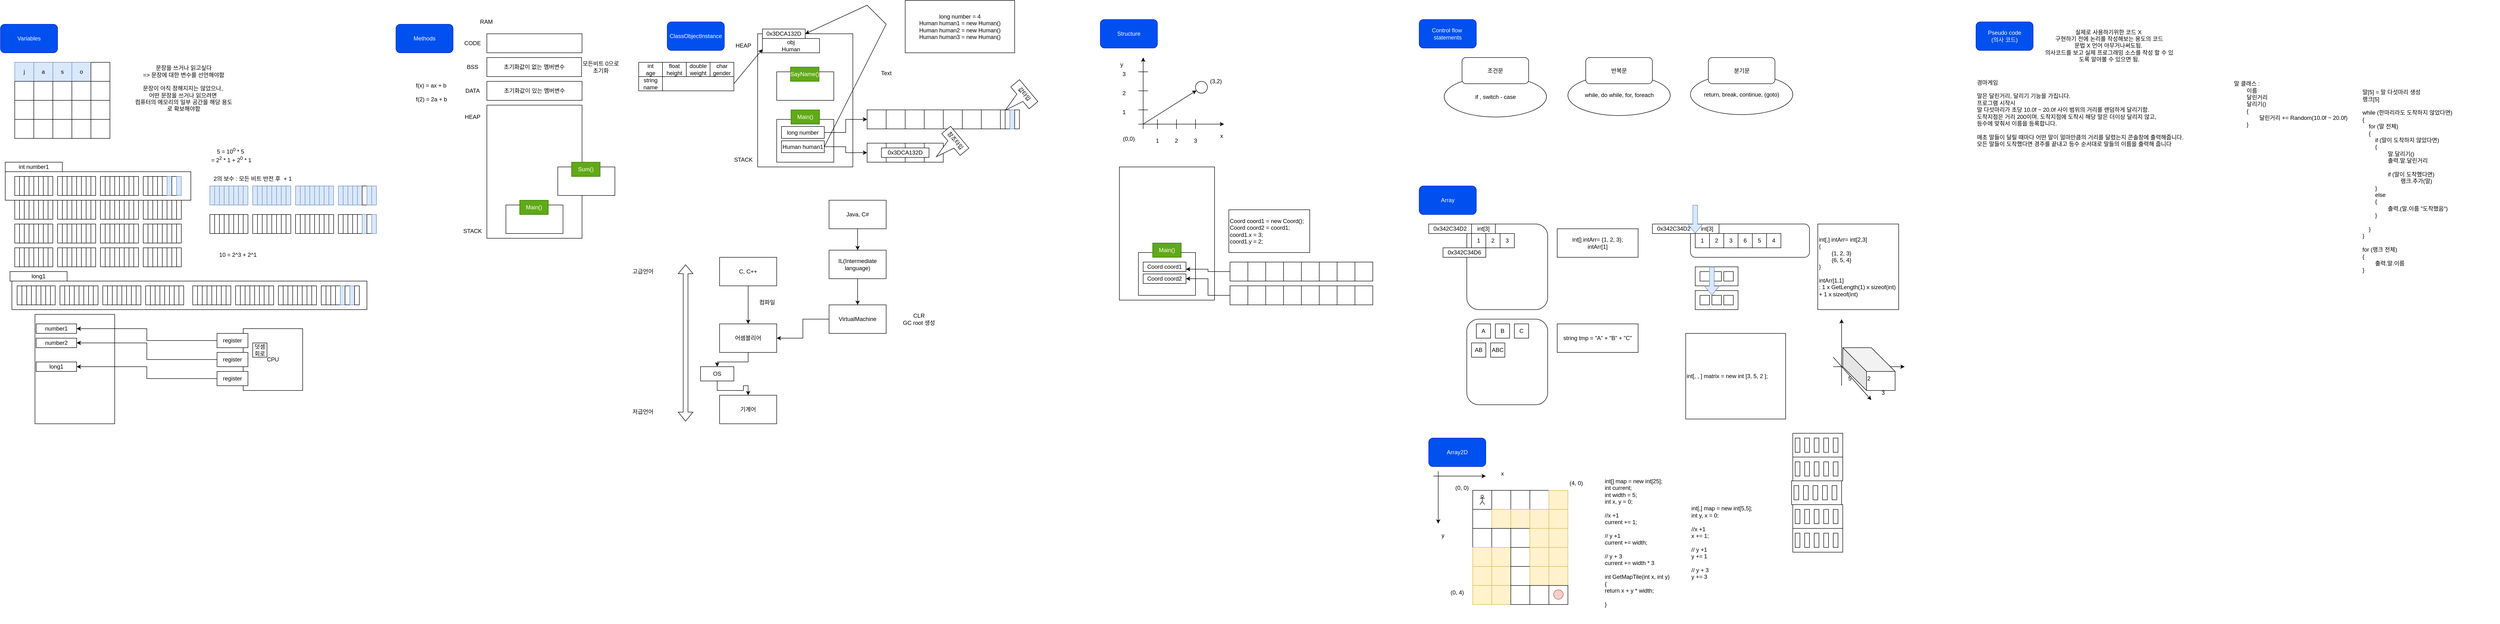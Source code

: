 <mxfile version="21.5.0" type="device">
  <diagram name="페이지-1" id="X873KRTPx-yp5Rnwmtki">
    <mxGraphModel dx="1212" dy="1627" grid="1" gridSize="10" guides="1" tooltips="1" connect="1" arrows="1" fold="1" page="1" pageScale="1" pageWidth="827" pageHeight="1169" math="0" shadow="0">
      <root>
        <mxCell id="0" />
        <mxCell id="1" parent="0" />
        <mxCell id="l8qEv5eL8wyH4BsVnPvC-8" value="return, break, continue, (goto)" style="ellipse;whiteSpace=wrap;html=1;" parent="1" vertex="1">
          <mxGeometry x="3570" y="125" width="215" height="85" as="geometry" />
        </mxCell>
        <mxCell id="l8qEv5eL8wyH4BsVnPvC-7" value="while, do while, for, foreach" style="ellipse;whiteSpace=wrap;html=1;" parent="1" vertex="1">
          <mxGeometry x="3312.5" y="126.97" width="215" height="85" as="geometry" />
        </mxCell>
        <mxCell id="l8qEv5eL8wyH4BsVnPvC-5" value="if , switch - case" style="ellipse;whiteSpace=wrap;html=1;" parent="1" vertex="1">
          <mxGeometry x="3052.5" y="130" width="215" height="85" as="geometry" />
        </mxCell>
        <mxCell id="PyDRByAI_ssvU1MrfMtV-372" value="" style="rounded=0;whiteSpace=wrap;html=1;" parent="1" vertex="1">
          <mxGeometry x="43" y="560" width="746" height="60" as="geometry" />
        </mxCell>
        <mxCell id="PyDRByAI_ssvU1MrfMtV-162" value="" style="rounded=0;whiteSpace=wrap;html=1;" parent="1" vertex="1">
          <mxGeometry x="29" y="330" width="390" height="60" as="geometry" />
        </mxCell>
        <mxCell id="PyDRByAI_ssvU1MrfMtV-2" value="j" style="rounded=0;whiteSpace=wrap;html=1;fillColor=#dae8fc;strokeColor=#6c8ebf;" parent="1" vertex="1">
          <mxGeometry x="49" y="100" width="40" height="40" as="geometry" />
        </mxCell>
        <mxCell id="PyDRByAI_ssvU1MrfMtV-3" value="a" style="rounded=0;whiteSpace=wrap;html=1;fillColor=#dae8fc;strokeColor=#6c8ebf;" parent="1" vertex="1">
          <mxGeometry x="89" y="100" width="40" height="40" as="geometry" />
        </mxCell>
        <mxCell id="PyDRByAI_ssvU1MrfMtV-4" value="s" style="rounded=0;whiteSpace=wrap;html=1;fillColor=#dae8fc;strokeColor=#6c8ebf;" parent="1" vertex="1">
          <mxGeometry x="129" y="100" width="40" height="40" as="geometry" />
        </mxCell>
        <mxCell id="PyDRByAI_ssvU1MrfMtV-6" value="o" style="rounded=0;whiteSpace=wrap;html=1;fillColor=#dae8fc;strokeColor=#6c8ebf;" parent="1" vertex="1">
          <mxGeometry x="169" y="100" width="40" height="40" as="geometry" />
        </mxCell>
        <mxCell id="PyDRByAI_ssvU1MrfMtV-7" value="" style="rounded=0;whiteSpace=wrap;html=1;" parent="1" vertex="1">
          <mxGeometry x="209" y="100" width="40" height="40" as="geometry" />
        </mxCell>
        <mxCell id="PyDRByAI_ssvU1MrfMtV-8" value="" style="rounded=0;whiteSpace=wrap;html=1;" parent="1" vertex="1">
          <mxGeometry x="49" y="140" width="40" height="40" as="geometry" />
        </mxCell>
        <mxCell id="PyDRByAI_ssvU1MrfMtV-9" value="" style="rounded=0;whiteSpace=wrap;html=1;" parent="1" vertex="1">
          <mxGeometry x="89" y="140" width="40" height="40" as="geometry" />
        </mxCell>
        <mxCell id="PyDRByAI_ssvU1MrfMtV-10" value="" style="rounded=0;whiteSpace=wrap;html=1;" parent="1" vertex="1">
          <mxGeometry x="129" y="140" width="40" height="40" as="geometry" />
        </mxCell>
        <mxCell id="PyDRByAI_ssvU1MrfMtV-11" value="" style="rounded=0;whiteSpace=wrap;html=1;" parent="1" vertex="1">
          <mxGeometry x="169" y="140" width="40" height="40" as="geometry" />
        </mxCell>
        <mxCell id="PyDRByAI_ssvU1MrfMtV-12" value="" style="rounded=0;whiteSpace=wrap;html=1;" parent="1" vertex="1">
          <mxGeometry x="209" y="140" width="40" height="40" as="geometry" />
        </mxCell>
        <mxCell id="PyDRByAI_ssvU1MrfMtV-13" value="" style="rounded=0;whiteSpace=wrap;html=1;" parent="1" vertex="1">
          <mxGeometry x="49" y="180" width="40" height="40" as="geometry" />
        </mxCell>
        <mxCell id="PyDRByAI_ssvU1MrfMtV-14" value="" style="rounded=0;whiteSpace=wrap;html=1;" parent="1" vertex="1">
          <mxGeometry x="89" y="180" width="40" height="40" as="geometry" />
        </mxCell>
        <mxCell id="PyDRByAI_ssvU1MrfMtV-15" value="" style="rounded=0;whiteSpace=wrap;html=1;" parent="1" vertex="1">
          <mxGeometry x="129" y="180" width="40" height="40" as="geometry" />
        </mxCell>
        <mxCell id="PyDRByAI_ssvU1MrfMtV-16" value="" style="rounded=0;whiteSpace=wrap;html=1;" parent="1" vertex="1">
          <mxGeometry x="169" y="180" width="40" height="40" as="geometry" />
        </mxCell>
        <mxCell id="PyDRByAI_ssvU1MrfMtV-17" value="" style="rounded=0;whiteSpace=wrap;html=1;" parent="1" vertex="1">
          <mxGeometry x="209" y="180" width="40" height="40" as="geometry" />
        </mxCell>
        <mxCell id="PyDRByAI_ssvU1MrfMtV-18" value="" style="rounded=0;whiteSpace=wrap;html=1;" parent="1" vertex="1">
          <mxGeometry x="49" y="220" width="40" height="40" as="geometry" />
        </mxCell>
        <mxCell id="PyDRByAI_ssvU1MrfMtV-19" value="" style="rounded=0;whiteSpace=wrap;html=1;" parent="1" vertex="1">
          <mxGeometry x="89" y="220" width="40" height="40" as="geometry" />
        </mxCell>
        <mxCell id="PyDRByAI_ssvU1MrfMtV-20" value="" style="rounded=0;whiteSpace=wrap;html=1;" parent="1" vertex="1">
          <mxGeometry x="129" y="220" width="40" height="40" as="geometry" />
        </mxCell>
        <mxCell id="PyDRByAI_ssvU1MrfMtV-21" value="" style="rounded=0;whiteSpace=wrap;html=1;" parent="1" vertex="1">
          <mxGeometry x="169" y="220" width="40" height="40" as="geometry" />
        </mxCell>
        <mxCell id="PyDRByAI_ssvU1MrfMtV-22" value="" style="rounded=0;whiteSpace=wrap;html=1;" parent="1" vertex="1">
          <mxGeometry x="209" y="220" width="40" height="40" as="geometry" />
        </mxCell>
        <mxCell id="PyDRByAI_ssvU1MrfMtV-23" value="문장을 쓰거나 읽고싶다&lt;br&gt;=&amp;gt; 문장에 대한 변수를 선언해야함&lt;br&gt;&lt;br&gt;문장이 아직 정해지지는 않았으나,&amp;nbsp;&lt;br&gt;어떤 문장을 쓰거나 읽으려면&amp;nbsp;&lt;br&gt;컴퓨터의 메모리의 일부 공간을 해당 용도로 확보해야함" style="text;html=1;strokeColor=none;fillColor=none;align=center;verticalAlign=middle;whiteSpace=wrap;rounded=0;" parent="1" vertex="1">
          <mxGeometry x="299" y="90" width="210" height="130" as="geometry" />
        </mxCell>
        <mxCell id="PyDRByAI_ssvU1MrfMtV-25" value="" style="rounded=0;whiteSpace=wrap;html=1;" parent="1" vertex="1">
          <mxGeometry x="49" y="340" width="10" height="40" as="geometry" />
        </mxCell>
        <mxCell id="PyDRByAI_ssvU1MrfMtV-27" value="" style="rounded=0;whiteSpace=wrap;html=1;" parent="1" vertex="1">
          <mxGeometry x="59" y="340" width="10" height="40" as="geometry" />
        </mxCell>
        <mxCell id="PyDRByAI_ssvU1MrfMtV-28" value="" style="rounded=0;whiteSpace=wrap;html=1;" parent="1" vertex="1">
          <mxGeometry x="69" y="340" width="10" height="40" as="geometry" />
        </mxCell>
        <mxCell id="PyDRByAI_ssvU1MrfMtV-29" value="" style="rounded=0;whiteSpace=wrap;html=1;" parent="1" vertex="1">
          <mxGeometry x="79" y="340" width="10" height="40" as="geometry" />
        </mxCell>
        <mxCell id="PyDRByAI_ssvU1MrfMtV-30" value="" style="rounded=0;whiteSpace=wrap;html=1;" parent="1" vertex="1">
          <mxGeometry x="89" y="340" width="10" height="40" as="geometry" />
        </mxCell>
        <mxCell id="PyDRByAI_ssvU1MrfMtV-31" value="" style="rounded=0;whiteSpace=wrap;html=1;" parent="1" vertex="1">
          <mxGeometry x="99" y="340" width="10" height="40" as="geometry" />
        </mxCell>
        <mxCell id="PyDRByAI_ssvU1MrfMtV-32" value="" style="rounded=0;whiteSpace=wrap;html=1;" parent="1" vertex="1">
          <mxGeometry x="109" y="340" width="10" height="40" as="geometry" />
        </mxCell>
        <mxCell id="PyDRByAI_ssvU1MrfMtV-33" value="" style="rounded=0;whiteSpace=wrap;html=1;" parent="1" vertex="1">
          <mxGeometry x="119" y="340" width="10" height="40" as="geometry" />
        </mxCell>
        <mxCell id="PyDRByAI_ssvU1MrfMtV-34" value="" style="rounded=0;whiteSpace=wrap;html=1;" parent="1" vertex="1">
          <mxGeometry x="139" y="340" width="10" height="40" as="geometry" />
        </mxCell>
        <mxCell id="PyDRByAI_ssvU1MrfMtV-35" value="" style="rounded=0;whiteSpace=wrap;html=1;" parent="1" vertex="1">
          <mxGeometry x="149" y="340" width="10" height="40" as="geometry" />
        </mxCell>
        <mxCell id="PyDRByAI_ssvU1MrfMtV-36" value="" style="rounded=0;whiteSpace=wrap;html=1;" parent="1" vertex="1">
          <mxGeometry x="159" y="340" width="10" height="40" as="geometry" />
        </mxCell>
        <mxCell id="PyDRByAI_ssvU1MrfMtV-37" value="" style="rounded=0;whiteSpace=wrap;html=1;" parent="1" vertex="1">
          <mxGeometry x="169" y="340" width="10" height="40" as="geometry" />
        </mxCell>
        <mxCell id="PyDRByAI_ssvU1MrfMtV-38" value="" style="rounded=0;whiteSpace=wrap;html=1;" parent="1" vertex="1">
          <mxGeometry x="179" y="340" width="10" height="40" as="geometry" />
        </mxCell>
        <mxCell id="PyDRByAI_ssvU1MrfMtV-39" value="" style="rounded=0;whiteSpace=wrap;html=1;" parent="1" vertex="1">
          <mxGeometry x="189" y="340" width="10" height="40" as="geometry" />
        </mxCell>
        <mxCell id="PyDRByAI_ssvU1MrfMtV-40" value="" style="rounded=0;whiteSpace=wrap;html=1;" parent="1" vertex="1">
          <mxGeometry x="199" y="340" width="10" height="40" as="geometry" />
        </mxCell>
        <mxCell id="PyDRByAI_ssvU1MrfMtV-41" value="" style="rounded=0;whiteSpace=wrap;html=1;" parent="1" vertex="1">
          <mxGeometry x="209" y="340" width="10" height="40" as="geometry" />
        </mxCell>
        <mxCell id="PyDRByAI_ssvU1MrfMtV-50" value="" style="rounded=0;whiteSpace=wrap;html=1;" parent="1" vertex="1">
          <mxGeometry x="229" y="340" width="10" height="40" as="geometry" />
        </mxCell>
        <mxCell id="PyDRByAI_ssvU1MrfMtV-51" value="" style="rounded=0;whiteSpace=wrap;html=1;" parent="1" vertex="1">
          <mxGeometry x="239" y="340" width="10" height="40" as="geometry" />
        </mxCell>
        <mxCell id="PyDRByAI_ssvU1MrfMtV-52" value="" style="rounded=0;whiteSpace=wrap;html=1;" parent="1" vertex="1">
          <mxGeometry x="249" y="340" width="10" height="40" as="geometry" />
        </mxCell>
        <mxCell id="PyDRByAI_ssvU1MrfMtV-53" value="" style="rounded=0;whiteSpace=wrap;html=1;" parent="1" vertex="1">
          <mxGeometry x="259" y="340" width="10" height="40" as="geometry" />
        </mxCell>
        <mxCell id="PyDRByAI_ssvU1MrfMtV-54" value="" style="rounded=0;whiteSpace=wrap;html=1;" parent="1" vertex="1">
          <mxGeometry x="269" y="340" width="10" height="40" as="geometry" />
        </mxCell>
        <mxCell id="PyDRByAI_ssvU1MrfMtV-55" value="" style="rounded=0;whiteSpace=wrap;html=1;" parent="1" vertex="1">
          <mxGeometry x="279" y="340" width="10" height="40" as="geometry" />
        </mxCell>
        <mxCell id="PyDRByAI_ssvU1MrfMtV-56" value="" style="rounded=0;whiteSpace=wrap;html=1;" parent="1" vertex="1">
          <mxGeometry x="289" y="340" width="10" height="40" as="geometry" />
        </mxCell>
        <mxCell id="PyDRByAI_ssvU1MrfMtV-57" value="" style="rounded=0;whiteSpace=wrap;html=1;" parent="1" vertex="1">
          <mxGeometry x="299" y="340" width="10" height="40" as="geometry" />
        </mxCell>
        <mxCell id="PyDRByAI_ssvU1MrfMtV-58" value="" style="rounded=0;whiteSpace=wrap;html=1;" parent="1" vertex="1">
          <mxGeometry x="319" y="340" width="10" height="40" as="geometry" />
        </mxCell>
        <mxCell id="PyDRByAI_ssvU1MrfMtV-59" value="" style="rounded=0;whiteSpace=wrap;html=1;" parent="1" vertex="1">
          <mxGeometry x="329" y="340" width="10" height="40" as="geometry" />
        </mxCell>
        <mxCell id="PyDRByAI_ssvU1MrfMtV-60" value="" style="rounded=0;whiteSpace=wrap;html=1;" parent="1" vertex="1">
          <mxGeometry x="339" y="340" width="10" height="40" as="geometry" />
        </mxCell>
        <mxCell id="PyDRByAI_ssvU1MrfMtV-61" value="" style="rounded=0;whiteSpace=wrap;html=1;" parent="1" vertex="1">
          <mxGeometry x="349" y="340" width="10" height="40" as="geometry" />
        </mxCell>
        <mxCell id="PyDRByAI_ssvU1MrfMtV-62" value="" style="rounded=0;whiteSpace=wrap;html=1;" parent="1" vertex="1">
          <mxGeometry x="359" y="340" width="10" height="40" as="geometry" />
        </mxCell>
        <mxCell id="PyDRByAI_ssvU1MrfMtV-63" value="" style="rounded=0;whiteSpace=wrap;html=1;fillColor=#dae8fc;strokeColor=#6c8ebf;" parent="1" vertex="1">
          <mxGeometry x="369" y="340" width="10" height="40" as="geometry" />
        </mxCell>
        <mxCell id="PyDRByAI_ssvU1MrfMtV-64" value="" style="rounded=0;whiteSpace=wrap;html=1;" parent="1" vertex="1">
          <mxGeometry x="379" y="340" width="10" height="40" as="geometry" />
        </mxCell>
        <mxCell id="PyDRByAI_ssvU1MrfMtV-65" value="" style="rounded=0;whiteSpace=wrap;html=1;fillColor=#dae8fc;strokeColor=#6c8ebf;" parent="1" vertex="1">
          <mxGeometry x="389" y="340" width="10" height="40" as="geometry" />
        </mxCell>
        <mxCell id="PyDRByAI_ssvU1MrfMtV-66" value="" style="rounded=0;whiteSpace=wrap;html=1;" parent="1" vertex="1">
          <mxGeometry x="49" y="390" width="10" height="40" as="geometry" />
        </mxCell>
        <mxCell id="PyDRByAI_ssvU1MrfMtV-67" value="" style="rounded=0;whiteSpace=wrap;html=1;" parent="1" vertex="1">
          <mxGeometry x="59" y="390" width="10" height="40" as="geometry" />
        </mxCell>
        <mxCell id="PyDRByAI_ssvU1MrfMtV-68" value="" style="rounded=0;whiteSpace=wrap;html=1;" parent="1" vertex="1">
          <mxGeometry x="69" y="390" width="10" height="40" as="geometry" />
        </mxCell>
        <mxCell id="PyDRByAI_ssvU1MrfMtV-69" value="" style="rounded=0;whiteSpace=wrap;html=1;" parent="1" vertex="1">
          <mxGeometry x="79" y="390" width="10" height="40" as="geometry" />
        </mxCell>
        <mxCell id="PyDRByAI_ssvU1MrfMtV-70" value="" style="rounded=0;whiteSpace=wrap;html=1;" parent="1" vertex="1">
          <mxGeometry x="89" y="390" width="10" height="40" as="geometry" />
        </mxCell>
        <mxCell id="PyDRByAI_ssvU1MrfMtV-71" value="" style="rounded=0;whiteSpace=wrap;html=1;" parent="1" vertex="1">
          <mxGeometry x="99" y="390" width="10" height="40" as="geometry" />
        </mxCell>
        <mxCell id="PyDRByAI_ssvU1MrfMtV-72" value="" style="rounded=0;whiteSpace=wrap;html=1;" parent="1" vertex="1">
          <mxGeometry x="109" y="390" width="10" height="40" as="geometry" />
        </mxCell>
        <mxCell id="PyDRByAI_ssvU1MrfMtV-73" value="" style="rounded=0;whiteSpace=wrap;html=1;" parent="1" vertex="1">
          <mxGeometry x="119" y="390" width="10" height="40" as="geometry" />
        </mxCell>
        <mxCell id="PyDRByAI_ssvU1MrfMtV-74" value="" style="rounded=0;whiteSpace=wrap;html=1;" parent="1" vertex="1">
          <mxGeometry x="139" y="390" width="10" height="40" as="geometry" />
        </mxCell>
        <mxCell id="PyDRByAI_ssvU1MrfMtV-75" value="" style="rounded=0;whiteSpace=wrap;html=1;" parent="1" vertex="1">
          <mxGeometry x="149" y="390" width="10" height="40" as="geometry" />
        </mxCell>
        <mxCell id="PyDRByAI_ssvU1MrfMtV-76" value="" style="rounded=0;whiteSpace=wrap;html=1;" parent="1" vertex="1">
          <mxGeometry x="159" y="390" width="10" height="40" as="geometry" />
        </mxCell>
        <mxCell id="PyDRByAI_ssvU1MrfMtV-77" value="" style="rounded=0;whiteSpace=wrap;html=1;" parent="1" vertex="1">
          <mxGeometry x="169" y="390" width="10" height="40" as="geometry" />
        </mxCell>
        <mxCell id="PyDRByAI_ssvU1MrfMtV-78" value="" style="rounded=0;whiteSpace=wrap;html=1;" parent="1" vertex="1">
          <mxGeometry x="179" y="390" width="10" height="40" as="geometry" />
        </mxCell>
        <mxCell id="PyDRByAI_ssvU1MrfMtV-79" value="" style="rounded=0;whiteSpace=wrap;html=1;" parent="1" vertex="1">
          <mxGeometry x="189" y="390" width="10" height="40" as="geometry" />
        </mxCell>
        <mxCell id="PyDRByAI_ssvU1MrfMtV-80" value="" style="rounded=0;whiteSpace=wrap;html=1;" parent="1" vertex="1">
          <mxGeometry x="199" y="390" width="10" height="40" as="geometry" />
        </mxCell>
        <mxCell id="PyDRByAI_ssvU1MrfMtV-81" value="" style="rounded=0;whiteSpace=wrap;html=1;" parent="1" vertex="1">
          <mxGeometry x="209" y="390" width="10" height="40" as="geometry" />
        </mxCell>
        <mxCell id="PyDRByAI_ssvU1MrfMtV-82" value="" style="rounded=0;whiteSpace=wrap;html=1;" parent="1" vertex="1">
          <mxGeometry x="229" y="390" width="10" height="40" as="geometry" />
        </mxCell>
        <mxCell id="PyDRByAI_ssvU1MrfMtV-83" value="" style="rounded=0;whiteSpace=wrap;html=1;" parent="1" vertex="1">
          <mxGeometry x="239" y="390" width="10" height="40" as="geometry" />
        </mxCell>
        <mxCell id="PyDRByAI_ssvU1MrfMtV-84" value="" style="rounded=0;whiteSpace=wrap;html=1;" parent="1" vertex="1">
          <mxGeometry x="249" y="390" width="10" height="40" as="geometry" />
        </mxCell>
        <mxCell id="PyDRByAI_ssvU1MrfMtV-85" value="" style="rounded=0;whiteSpace=wrap;html=1;" parent="1" vertex="1">
          <mxGeometry x="259" y="390" width="10" height="40" as="geometry" />
        </mxCell>
        <mxCell id="PyDRByAI_ssvU1MrfMtV-86" value="" style="rounded=0;whiteSpace=wrap;html=1;" parent="1" vertex="1">
          <mxGeometry x="269" y="390" width="10" height="40" as="geometry" />
        </mxCell>
        <mxCell id="PyDRByAI_ssvU1MrfMtV-87" value="" style="rounded=0;whiteSpace=wrap;html=1;" parent="1" vertex="1">
          <mxGeometry x="279" y="390" width="10" height="40" as="geometry" />
        </mxCell>
        <mxCell id="PyDRByAI_ssvU1MrfMtV-88" value="" style="rounded=0;whiteSpace=wrap;html=1;" parent="1" vertex="1">
          <mxGeometry x="289" y="390" width="10" height="40" as="geometry" />
        </mxCell>
        <mxCell id="PyDRByAI_ssvU1MrfMtV-89" value="" style="rounded=0;whiteSpace=wrap;html=1;" parent="1" vertex="1">
          <mxGeometry x="299" y="390" width="10" height="40" as="geometry" />
        </mxCell>
        <mxCell id="PyDRByAI_ssvU1MrfMtV-90" value="" style="rounded=0;whiteSpace=wrap;html=1;" parent="1" vertex="1">
          <mxGeometry x="319" y="390" width="10" height="40" as="geometry" />
        </mxCell>
        <mxCell id="PyDRByAI_ssvU1MrfMtV-91" value="" style="rounded=0;whiteSpace=wrap;html=1;" parent="1" vertex="1">
          <mxGeometry x="329" y="390" width="10" height="40" as="geometry" />
        </mxCell>
        <mxCell id="PyDRByAI_ssvU1MrfMtV-92" value="" style="rounded=0;whiteSpace=wrap;html=1;" parent="1" vertex="1">
          <mxGeometry x="339" y="390" width="10" height="40" as="geometry" />
        </mxCell>
        <mxCell id="PyDRByAI_ssvU1MrfMtV-93" value="" style="rounded=0;whiteSpace=wrap;html=1;" parent="1" vertex="1">
          <mxGeometry x="349" y="390" width="10" height="40" as="geometry" />
        </mxCell>
        <mxCell id="PyDRByAI_ssvU1MrfMtV-94" value="" style="rounded=0;whiteSpace=wrap;html=1;" parent="1" vertex="1">
          <mxGeometry x="359" y="390" width="10" height="40" as="geometry" />
        </mxCell>
        <mxCell id="PyDRByAI_ssvU1MrfMtV-95" value="" style="rounded=0;whiteSpace=wrap;html=1;" parent="1" vertex="1">
          <mxGeometry x="369" y="390" width="10" height="40" as="geometry" />
        </mxCell>
        <mxCell id="PyDRByAI_ssvU1MrfMtV-96" value="" style="rounded=0;whiteSpace=wrap;html=1;" parent="1" vertex="1">
          <mxGeometry x="379" y="390" width="10" height="40" as="geometry" />
        </mxCell>
        <mxCell id="PyDRByAI_ssvU1MrfMtV-97" value="" style="rounded=0;whiteSpace=wrap;html=1;" parent="1" vertex="1">
          <mxGeometry x="389" y="390" width="10" height="40" as="geometry" />
        </mxCell>
        <mxCell id="PyDRByAI_ssvU1MrfMtV-98" value="" style="rounded=0;whiteSpace=wrap;html=1;" parent="1" vertex="1">
          <mxGeometry x="49" y="440" width="10" height="40" as="geometry" />
        </mxCell>
        <mxCell id="PyDRByAI_ssvU1MrfMtV-99" value="" style="rounded=0;whiteSpace=wrap;html=1;" parent="1" vertex="1">
          <mxGeometry x="59" y="440" width="10" height="40" as="geometry" />
        </mxCell>
        <mxCell id="PyDRByAI_ssvU1MrfMtV-100" value="" style="rounded=0;whiteSpace=wrap;html=1;" parent="1" vertex="1">
          <mxGeometry x="69" y="440" width="10" height="40" as="geometry" />
        </mxCell>
        <mxCell id="PyDRByAI_ssvU1MrfMtV-101" value="" style="rounded=0;whiteSpace=wrap;html=1;" parent="1" vertex="1">
          <mxGeometry x="79" y="440" width="10" height="40" as="geometry" />
        </mxCell>
        <mxCell id="PyDRByAI_ssvU1MrfMtV-102" value="" style="rounded=0;whiteSpace=wrap;html=1;" parent="1" vertex="1">
          <mxGeometry x="89" y="440" width="10" height="40" as="geometry" />
        </mxCell>
        <mxCell id="PyDRByAI_ssvU1MrfMtV-103" value="" style="rounded=0;whiteSpace=wrap;html=1;" parent="1" vertex="1">
          <mxGeometry x="99" y="440" width="10" height="40" as="geometry" />
        </mxCell>
        <mxCell id="PyDRByAI_ssvU1MrfMtV-104" value="" style="rounded=0;whiteSpace=wrap;html=1;" parent="1" vertex="1">
          <mxGeometry x="109" y="440" width="10" height="40" as="geometry" />
        </mxCell>
        <mxCell id="PyDRByAI_ssvU1MrfMtV-105" value="" style="rounded=0;whiteSpace=wrap;html=1;" parent="1" vertex="1">
          <mxGeometry x="119" y="440" width="10" height="40" as="geometry" />
        </mxCell>
        <mxCell id="PyDRByAI_ssvU1MrfMtV-106" value="" style="rounded=0;whiteSpace=wrap;html=1;" parent="1" vertex="1">
          <mxGeometry x="139" y="440" width="10" height="40" as="geometry" />
        </mxCell>
        <mxCell id="PyDRByAI_ssvU1MrfMtV-107" value="" style="rounded=0;whiteSpace=wrap;html=1;" parent="1" vertex="1">
          <mxGeometry x="149" y="440" width="10" height="40" as="geometry" />
        </mxCell>
        <mxCell id="PyDRByAI_ssvU1MrfMtV-108" value="" style="rounded=0;whiteSpace=wrap;html=1;" parent="1" vertex="1">
          <mxGeometry x="159" y="440" width="10" height="40" as="geometry" />
        </mxCell>
        <mxCell id="PyDRByAI_ssvU1MrfMtV-109" value="" style="rounded=0;whiteSpace=wrap;html=1;" parent="1" vertex="1">
          <mxGeometry x="169" y="440" width="10" height="40" as="geometry" />
        </mxCell>
        <mxCell id="PyDRByAI_ssvU1MrfMtV-110" value="" style="rounded=0;whiteSpace=wrap;html=1;" parent="1" vertex="1">
          <mxGeometry x="179" y="440" width="10" height="40" as="geometry" />
        </mxCell>
        <mxCell id="PyDRByAI_ssvU1MrfMtV-111" value="" style="rounded=0;whiteSpace=wrap;html=1;" parent="1" vertex="1">
          <mxGeometry x="189" y="440" width="10" height="40" as="geometry" />
        </mxCell>
        <mxCell id="PyDRByAI_ssvU1MrfMtV-112" value="" style="rounded=0;whiteSpace=wrap;html=1;" parent="1" vertex="1">
          <mxGeometry x="199" y="440" width="10" height="40" as="geometry" />
        </mxCell>
        <mxCell id="PyDRByAI_ssvU1MrfMtV-113" value="" style="rounded=0;whiteSpace=wrap;html=1;" parent="1" vertex="1">
          <mxGeometry x="209" y="440" width="10" height="40" as="geometry" />
        </mxCell>
        <mxCell id="PyDRByAI_ssvU1MrfMtV-114" value="" style="rounded=0;whiteSpace=wrap;html=1;" parent="1" vertex="1">
          <mxGeometry x="229" y="440" width="10" height="40" as="geometry" />
        </mxCell>
        <mxCell id="PyDRByAI_ssvU1MrfMtV-115" value="" style="rounded=0;whiteSpace=wrap;html=1;" parent="1" vertex="1">
          <mxGeometry x="239" y="440" width="10" height="40" as="geometry" />
        </mxCell>
        <mxCell id="PyDRByAI_ssvU1MrfMtV-116" value="" style="rounded=0;whiteSpace=wrap;html=1;" parent="1" vertex="1">
          <mxGeometry x="249" y="440" width="10" height="40" as="geometry" />
        </mxCell>
        <mxCell id="PyDRByAI_ssvU1MrfMtV-117" value="" style="rounded=0;whiteSpace=wrap;html=1;" parent="1" vertex="1">
          <mxGeometry x="259" y="440" width="10" height="40" as="geometry" />
        </mxCell>
        <mxCell id="PyDRByAI_ssvU1MrfMtV-118" value="" style="rounded=0;whiteSpace=wrap;html=1;" parent="1" vertex="1">
          <mxGeometry x="269" y="440" width="10" height="40" as="geometry" />
        </mxCell>
        <mxCell id="PyDRByAI_ssvU1MrfMtV-119" value="" style="rounded=0;whiteSpace=wrap;html=1;" parent="1" vertex="1">
          <mxGeometry x="279" y="440" width="10" height="40" as="geometry" />
        </mxCell>
        <mxCell id="PyDRByAI_ssvU1MrfMtV-120" value="" style="rounded=0;whiteSpace=wrap;html=1;" parent="1" vertex="1">
          <mxGeometry x="289" y="440" width="10" height="40" as="geometry" />
        </mxCell>
        <mxCell id="PyDRByAI_ssvU1MrfMtV-121" value="" style="rounded=0;whiteSpace=wrap;html=1;" parent="1" vertex="1">
          <mxGeometry x="299" y="440" width="10" height="40" as="geometry" />
        </mxCell>
        <mxCell id="PyDRByAI_ssvU1MrfMtV-122" value="" style="rounded=0;whiteSpace=wrap;html=1;" parent="1" vertex="1">
          <mxGeometry x="319" y="440" width="10" height="40" as="geometry" />
        </mxCell>
        <mxCell id="PyDRByAI_ssvU1MrfMtV-123" value="" style="rounded=0;whiteSpace=wrap;html=1;" parent="1" vertex="1">
          <mxGeometry x="329" y="440" width="10" height="40" as="geometry" />
        </mxCell>
        <mxCell id="PyDRByAI_ssvU1MrfMtV-124" value="" style="rounded=0;whiteSpace=wrap;html=1;" parent="1" vertex="1">
          <mxGeometry x="339" y="440" width="10" height="40" as="geometry" />
        </mxCell>
        <mxCell id="PyDRByAI_ssvU1MrfMtV-125" value="" style="rounded=0;whiteSpace=wrap;html=1;" parent="1" vertex="1">
          <mxGeometry x="349" y="440" width="10" height="40" as="geometry" />
        </mxCell>
        <mxCell id="PyDRByAI_ssvU1MrfMtV-126" value="" style="rounded=0;whiteSpace=wrap;html=1;" parent="1" vertex="1">
          <mxGeometry x="359" y="440" width="10" height="40" as="geometry" />
        </mxCell>
        <mxCell id="PyDRByAI_ssvU1MrfMtV-127" value="" style="rounded=0;whiteSpace=wrap;html=1;" parent="1" vertex="1">
          <mxGeometry x="369" y="440" width="10" height="40" as="geometry" />
        </mxCell>
        <mxCell id="PyDRByAI_ssvU1MrfMtV-128" value="" style="rounded=0;whiteSpace=wrap;html=1;" parent="1" vertex="1">
          <mxGeometry x="379" y="440" width="10" height="40" as="geometry" />
        </mxCell>
        <mxCell id="PyDRByAI_ssvU1MrfMtV-129" value="" style="rounded=0;whiteSpace=wrap;html=1;" parent="1" vertex="1">
          <mxGeometry x="389" y="440" width="10" height="40" as="geometry" />
        </mxCell>
        <mxCell id="PyDRByAI_ssvU1MrfMtV-130" value="" style="rounded=0;whiteSpace=wrap;html=1;" parent="1" vertex="1">
          <mxGeometry x="49" y="490" width="10" height="40" as="geometry" />
        </mxCell>
        <mxCell id="PyDRByAI_ssvU1MrfMtV-131" value="" style="rounded=0;whiteSpace=wrap;html=1;" parent="1" vertex="1">
          <mxGeometry x="59" y="490" width="10" height="40" as="geometry" />
        </mxCell>
        <mxCell id="PyDRByAI_ssvU1MrfMtV-132" value="" style="rounded=0;whiteSpace=wrap;html=1;" parent="1" vertex="1">
          <mxGeometry x="69" y="490" width="10" height="40" as="geometry" />
        </mxCell>
        <mxCell id="PyDRByAI_ssvU1MrfMtV-133" value="" style="rounded=0;whiteSpace=wrap;html=1;" parent="1" vertex="1">
          <mxGeometry x="79" y="490" width="10" height="40" as="geometry" />
        </mxCell>
        <mxCell id="PyDRByAI_ssvU1MrfMtV-134" value="" style="rounded=0;whiteSpace=wrap;html=1;" parent="1" vertex="1">
          <mxGeometry x="89" y="490" width="10" height="40" as="geometry" />
        </mxCell>
        <mxCell id="PyDRByAI_ssvU1MrfMtV-135" value="" style="rounded=0;whiteSpace=wrap;html=1;" parent="1" vertex="1">
          <mxGeometry x="99" y="490" width="10" height="40" as="geometry" />
        </mxCell>
        <mxCell id="PyDRByAI_ssvU1MrfMtV-136" value="" style="rounded=0;whiteSpace=wrap;html=1;" parent="1" vertex="1">
          <mxGeometry x="109" y="490" width="10" height="40" as="geometry" />
        </mxCell>
        <mxCell id="PyDRByAI_ssvU1MrfMtV-137" value="" style="rounded=0;whiteSpace=wrap;html=1;" parent="1" vertex="1">
          <mxGeometry x="119" y="490" width="10" height="40" as="geometry" />
        </mxCell>
        <mxCell id="PyDRByAI_ssvU1MrfMtV-138" value="" style="rounded=0;whiteSpace=wrap;html=1;" parent="1" vertex="1">
          <mxGeometry x="139" y="490" width="10" height="40" as="geometry" />
        </mxCell>
        <mxCell id="PyDRByAI_ssvU1MrfMtV-139" value="" style="rounded=0;whiteSpace=wrap;html=1;" parent="1" vertex="1">
          <mxGeometry x="149" y="490" width="10" height="40" as="geometry" />
        </mxCell>
        <mxCell id="PyDRByAI_ssvU1MrfMtV-140" value="" style="rounded=0;whiteSpace=wrap;html=1;" parent="1" vertex="1">
          <mxGeometry x="159" y="490" width="10" height="40" as="geometry" />
        </mxCell>
        <mxCell id="PyDRByAI_ssvU1MrfMtV-141" value="" style="rounded=0;whiteSpace=wrap;html=1;" parent="1" vertex="1">
          <mxGeometry x="169" y="490" width="10" height="40" as="geometry" />
        </mxCell>
        <mxCell id="PyDRByAI_ssvU1MrfMtV-142" value="" style="rounded=0;whiteSpace=wrap;html=1;" parent="1" vertex="1">
          <mxGeometry x="179" y="490" width="10" height="40" as="geometry" />
        </mxCell>
        <mxCell id="PyDRByAI_ssvU1MrfMtV-143" value="" style="rounded=0;whiteSpace=wrap;html=1;" parent="1" vertex="1">
          <mxGeometry x="189" y="490" width="10" height="40" as="geometry" />
        </mxCell>
        <mxCell id="PyDRByAI_ssvU1MrfMtV-144" value="" style="rounded=0;whiteSpace=wrap;html=1;" parent="1" vertex="1">
          <mxGeometry x="199" y="490" width="10" height="40" as="geometry" />
        </mxCell>
        <mxCell id="PyDRByAI_ssvU1MrfMtV-145" value="" style="rounded=0;whiteSpace=wrap;html=1;" parent="1" vertex="1">
          <mxGeometry x="209" y="490" width="10" height="40" as="geometry" />
        </mxCell>
        <mxCell id="PyDRByAI_ssvU1MrfMtV-146" value="" style="rounded=0;whiteSpace=wrap;html=1;" parent="1" vertex="1">
          <mxGeometry x="229" y="490" width="10" height="40" as="geometry" />
        </mxCell>
        <mxCell id="PyDRByAI_ssvU1MrfMtV-147" value="" style="rounded=0;whiteSpace=wrap;html=1;" parent="1" vertex="1">
          <mxGeometry x="239" y="490" width="10" height="40" as="geometry" />
        </mxCell>
        <mxCell id="PyDRByAI_ssvU1MrfMtV-148" value="" style="rounded=0;whiteSpace=wrap;html=1;" parent="1" vertex="1">
          <mxGeometry x="249" y="490" width="10" height="40" as="geometry" />
        </mxCell>
        <mxCell id="PyDRByAI_ssvU1MrfMtV-149" value="" style="rounded=0;whiteSpace=wrap;html=1;" parent="1" vertex="1">
          <mxGeometry x="259" y="490" width="10" height="40" as="geometry" />
        </mxCell>
        <mxCell id="PyDRByAI_ssvU1MrfMtV-150" value="" style="rounded=0;whiteSpace=wrap;html=1;" parent="1" vertex="1">
          <mxGeometry x="269" y="490" width="10" height="40" as="geometry" />
        </mxCell>
        <mxCell id="PyDRByAI_ssvU1MrfMtV-151" value="" style="rounded=0;whiteSpace=wrap;html=1;" parent="1" vertex="1">
          <mxGeometry x="279" y="490" width="10" height="40" as="geometry" />
        </mxCell>
        <mxCell id="PyDRByAI_ssvU1MrfMtV-152" value="" style="rounded=0;whiteSpace=wrap;html=1;" parent="1" vertex="1">
          <mxGeometry x="289" y="490" width="10" height="40" as="geometry" />
        </mxCell>
        <mxCell id="PyDRByAI_ssvU1MrfMtV-153" value="" style="rounded=0;whiteSpace=wrap;html=1;" parent="1" vertex="1">
          <mxGeometry x="299" y="490" width="10" height="40" as="geometry" />
        </mxCell>
        <mxCell id="PyDRByAI_ssvU1MrfMtV-154" value="" style="rounded=0;whiteSpace=wrap;html=1;" parent="1" vertex="1">
          <mxGeometry x="319" y="490" width="10" height="40" as="geometry" />
        </mxCell>
        <mxCell id="PyDRByAI_ssvU1MrfMtV-155" value="" style="rounded=0;whiteSpace=wrap;html=1;" parent="1" vertex="1">
          <mxGeometry x="329" y="490" width="10" height="40" as="geometry" />
        </mxCell>
        <mxCell id="PyDRByAI_ssvU1MrfMtV-156" value="" style="rounded=0;whiteSpace=wrap;html=1;" parent="1" vertex="1">
          <mxGeometry x="339" y="490" width="10" height="40" as="geometry" />
        </mxCell>
        <mxCell id="PyDRByAI_ssvU1MrfMtV-157" value="" style="rounded=0;whiteSpace=wrap;html=1;" parent="1" vertex="1">
          <mxGeometry x="349" y="490" width="10" height="40" as="geometry" />
        </mxCell>
        <mxCell id="PyDRByAI_ssvU1MrfMtV-158" value="" style="rounded=0;whiteSpace=wrap;html=1;" parent="1" vertex="1">
          <mxGeometry x="359" y="490" width="10" height="40" as="geometry" />
        </mxCell>
        <mxCell id="PyDRByAI_ssvU1MrfMtV-159" value="" style="rounded=0;whiteSpace=wrap;html=1;" parent="1" vertex="1">
          <mxGeometry x="369" y="490" width="10" height="40" as="geometry" />
        </mxCell>
        <mxCell id="PyDRByAI_ssvU1MrfMtV-160" value="" style="rounded=0;whiteSpace=wrap;html=1;" parent="1" vertex="1">
          <mxGeometry x="379" y="490" width="10" height="40" as="geometry" />
        </mxCell>
        <mxCell id="PyDRByAI_ssvU1MrfMtV-161" value="" style="rounded=0;whiteSpace=wrap;html=1;" parent="1" vertex="1">
          <mxGeometry x="389" y="490" width="10" height="40" as="geometry" />
        </mxCell>
        <mxCell id="PyDRByAI_ssvU1MrfMtV-163" value="int number1" style="rounded=0;whiteSpace=wrap;html=1;" parent="1" vertex="1">
          <mxGeometry x="29" y="310" width="120" height="20" as="geometry" />
        </mxCell>
        <mxCell id="PyDRByAI_ssvU1MrfMtV-164" value="5 = 10&lt;sup&gt;0&lt;/sup&gt; * 5&amp;nbsp;&lt;br&gt;= 2&lt;sup&gt;2&lt;/sup&gt; * 1 + 2&lt;sup&gt;0&lt;/sup&gt; * 1" style="text;html=1;strokeColor=none;fillColor=none;align=center;verticalAlign=middle;whiteSpace=wrap;rounded=0;" parent="1" vertex="1">
          <mxGeometry x="439" y="280" width="130" height="30" as="geometry" />
        </mxCell>
        <mxCell id="PyDRByAI_ssvU1MrfMtV-166" value="2의 보수 : 모든 비트 반전 후&amp;nbsp; + 1" style="text;html=1;strokeColor=none;fillColor=none;align=center;verticalAlign=middle;whiteSpace=wrap;rounded=0;" parent="1" vertex="1">
          <mxGeometry x="439" y="330" width="220" height="30" as="geometry" />
        </mxCell>
        <mxCell id="PyDRByAI_ssvU1MrfMtV-199" value="" style="rounded=0;whiteSpace=wrap;html=1;fillColor=#dae8fc;strokeColor=#6c8ebf;" parent="1" vertex="1">
          <mxGeometry x="459" y="360" width="10" height="40" as="geometry" />
        </mxCell>
        <mxCell id="PyDRByAI_ssvU1MrfMtV-200" value="" style="rounded=0;whiteSpace=wrap;html=1;fillColor=#dae8fc;strokeColor=#6c8ebf;" parent="1" vertex="1">
          <mxGeometry x="469" y="360" width="10" height="40" as="geometry" />
        </mxCell>
        <mxCell id="PyDRByAI_ssvU1MrfMtV-201" value="" style="rounded=0;whiteSpace=wrap;html=1;fillColor=#dae8fc;strokeColor=#6c8ebf;" parent="1" vertex="1">
          <mxGeometry x="479" y="360" width="10" height="40" as="geometry" />
        </mxCell>
        <mxCell id="PyDRByAI_ssvU1MrfMtV-202" value="" style="rounded=0;whiteSpace=wrap;html=1;fillColor=#dae8fc;strokeColor=#6c8ebf;" parent="1" vertex="1">
          <mxGeometry x="489" y="360" width="10" height="40" as="geometry" />
        </mxCell>
        <mxCell id="PyDRByAI_ssvU1MrfMtV-203" value="" style="rounded=0;whiteSpace=wrap;html=1;fillColor=#dae8fc;strokeColor=#6c8ebf;" parent="1" vertex="1">
          <mxGeometry x="499" y="360" width="10" height="40" as="geometry" />
        </mxCell>
        <mxCell id="PyDRByAI_ssvU1MrfMtV-204" value="" style="rounded=0;whiteSpace=wrap;html=1;fillColor=#dae8fc;strokeColor=#6c8ebf;" parent="1" vertex="1">
          <mxGeometry x="509" y="360" width="10" height="40" as="geometry" />
        </mxCell>
        <mxCell id="PyDRByAI_ssvU1MrfMtV-205" value="" style="rounded=0;whiteSpace=wrap;html=1;fillColor=#dae8fc;strokeColor=#6c8ebf;" parent="1" vertex="1">
          <mxGeometry x="519" y="360" width="10" height="40" as="geometry" />
        </mxCell>
        <mxCell id="PyDRByAI_ssvU1MrfMtV-206" value="" style="rounded=0;whiteSpace=wrap;html=1;fillColor=#dae8fc;strokeColor=#6c8ebf;" parent="1" vertex="1">
          <mxGeometry x="529" y="360" width="10" height="40" as="geometry" />
        </mxCell>
        <mxCell id="PyDRByAI_ssvU1MrfMtV-207" value="" style="rounded=0;whiteSpace=wrap;html=1;fillColor=#dae8fc;strokeColor=#6c8ebf;" parent="1" vertex="1">
          <mxGeometry x="549" y="360" width="10" height="40" as="geometry" />
        </mxCell>
        <mxCell id="PyDRByAI_ssvU1MrfMtV-208" value="" style="rounded=0;whiteSpace=wrap;html=1;fillColor=#dae8fc;strokeColor=#6c8ebf;" parent="1" vertex="1">
          <mxGeometry x="559" y="360" width="10" height="40" as="geometry" />
        </mxCell>
        <mxCell id="PyDRByAI_ssvU1MrfMtV-209" value="" style="rounded=0;whiteSpace=wrap;html=1;fillColor=#dae8fc;strokeColor=#6c8ebf;" parent="1" vertex="1">
          <mxGeometry x="569" y="360" width="10" height="40" as="geometry" />
        </mxCell>
        <mxCell id="PyDRByAI_ssvU1MrfMtV-210" value="" style="rounded=0;whiteSpace=wrap;html=1;fillColor=#dae8fc;strokeColor=#6c8ebf;" parent="1" vertex="1">
          <mxGeometry x="579" y="360" width="10" height="40" as="geometry" />
        </mxCell>
        <mxCell id="PyDRByAI_ssvU1MrfMtV-211" value="" style="rounded=0;whiteSpace=wrap;html=1;fillColor=#dae8fc;strokeColor=#6c8ebf;" parent="1" vertex="1">
          <mxGeometry x="589" y="360" width="10" height="40" as="geometry" />
        </mxCell>
        <mxCell id="PyDRByAI_ssvU1MrfMtV-212" value="" style="rounded=0;whiteSpace=wrap;html=1;fillColor=#dae8fc;strokeColor=#6c8ebf;" parent="1" vertex="1">
          <mxGeometry x="599" y="360" width="10" height="40" as="geometry" />
        </mxCell>
        <mxCell id="PyDRByAI_ssvU1MrfMtV-213" value="" style="rounded=0;whiteSpace=wrap;html=1;fillColor=#dae8fc;strokeColor=#6c8ebf;" parent="1" vertex="1">
          <mxGeometry x="609" y="360" width="10" height="40" as="geometry" />
        </mxCell>
        <mxCell id="PyDRByAI_ssvU1MrfMtV-214" value="" style="rounded=0;whiteSpace=wrap;html=1;fillColor=#dae8fc;strokeColor=#6c8ebf;" parent="1" vertex="1">
          <mxGeometry x="619" y="360" width="10" height="40" as="geometry" />
        </mxCell>
        <mxCell id="PyDRByAI_ssvU1MrfMtV-215" value="" style="rounded=0;whiteSpace=wrap;html=1;fillColor=#dae8fc;strokeColor=#6c8ebf;" parent="1" vertex="1">
          <mxGeometry x="639" y="360" width="10" height="40" as="geometry" />
        </mxCell>
        <mxCell id="PyDRByAI_ssvU1MrfMtV-216" value="" style="rounded=0;whiteSpace=wrap;html=1;fillColor=#dae8fc;strokeColor=#6c8ebf;" parent="1" vertex="1">
          <mxGeometry x="649" y="360" width="10" height="40" as="geometry" />
        </mxCell>
        <mxCell id="PyDRByAI_ssvU1MrfMtV-217" value="" style="rounded=0;whiteSpace=wrap;html=1;fillColor=#dae8fc;strokeColor=#6c8ebf;" parent="1" vertex="1">
          <mxGeometry x="659" y="360" width="10" height="40" as="geometry" />
        </mxCell>
        <mxCell id="PyDRByAI_ssvU1MrfMtV-218" value="" style="rounded=0;whiteSpace=wrap;html=1;fillColor=#dae8fc;strokeColor=#6c8ebf;" parent="1" vertex="1">
          <mxGeometry x="669" y="360" width="10" height="40" as="geometry" />
        </mxCell>
        <mxCell id="PyDRByAI_ssvU1MrfMtV-219" value="" style="rounded=0;whiteSpace=wrap;html=1;fillColor=#dae8fc;strokeColor=#6c8ebf;" parent="1" vertex="1">
          <mxGeometry x="679" y="360" width="10" height="40" as="geometry" />
        </mxCell>
        <mxCell id="PyDRByAI_ssvU1MrfMtV-220" value="" style="rounded=0;whiteSpace=wrap;html=1;fillColor=#dae8fc;strokeColor=#6c8ebf;" parent="1" vertex="1">
          <mxGeometry x="689" y="360" width="10" height="40" as="geometry" />
        </mxCell>
        <mxCell id="PyDRByAI_ssvU1MrfMtV-221" value="" style="rounded=0;whiteSpace=wrap;html=1;fillColor=#dae8fc;strokeColor=#6c8ebf;" parent="1" vertex="1">
          <mxGeometry x="699" y="360" width="10" height="40" as="geometry" />
        </mxCell>
        <mxCell id="PyDRByAI_ssvU1MrfMtV-222" value="" style="rounded=0;whiteSpace=wrap;html=1;fillColor=#dae8fc;strokeColor=#6c8ebf;" parent="1" vertex="1">
          <mxGeometry x="709" y="360" width="10" height="40" as="geometry" />
        </mxCell>
        <mxCell id="PyDRByAI_ssvU1MrfMtV-223" value="" style="rounded=0;whiteSpace=wrap;html=1;fillColor=#dae8fc;strokeColor=#6c8ebf;" parent="1" vertex="1">
          <mxGeometry x="729" y="360" width="10" height="40" as="geometry" />
        </mxCell>
        <mxCell id="PyDRByAI_ssvU1MrfMtV-224" value="" style="rounded=0;whiteSpace=wrap;html=1;fillColor=#dae8fc;strokeColor=#6c8ebf;" parent="1" vertex="1">
          <mxGeometry x="739" y="360" width="10" height="40" as="geometry" />
        </mxCell>
        <mxCell id="PyDRByAI_ssvU1MrfMtV-225" value="" style="rounded=0;whiteSpace=wrap;html=1;fillColor=#dae8fc;strokeColor=#6c8ebf;" parent="1" vertex="1">
          <mxGeometry x="749" y="360" width="10" height="40" as="geometry" />
        </mxCell>
        <mxCell id="PyDRByAI_ssvU1MrfMtV-226" value="" style="rounded=0;whiteSpace=wrap;html=1;fillColor=#dae8fc;strokeColor=#6c8ebf;" parent="1" vertex="1">
          <mxGeometry x="759" y="360" width="10" height="40" as="geometry" />
        </mxCell>
        <mxCell id="PyDRByAI_ssvU1MrfMtV-227" value="" style="rounded=0;whiteSpace=wrap;html=1;fillColor=#dae8fc;strokeColor=#6c8ebf;" parent="1" vertex="1">
          <mxGeometry x="769" y="360" width="10" height="40" as="geometry" />
        </mxCell>
        <mxCell id="PyDRByAI_ssvU1MrfMtV-228" value="" style="rounded=0;whiteSpace=wrap;html=1;" parent="1" vertex="1">
          <mxGeometry x="779" y="360" width="10" height="40" as="geometry" />
        </mxCell>
        <mxCell id="PyDRByAI_ssvU1MrfMtV-229" value="" style="rounded=0;whiteSpace=wrap;html=1;fillColor=#dae8fc;strokeColor=#6c8ebf;" parent="1" vertex="1">
          <mxGeometry x="789" y="360" width="10" height="40" as="geometry" />
        </mxCell>
        <mxCell id="PyDRByAI_ssvU1MrfMtV-230" value="" style="rounded=0;whiteSpace=wrap;html=1;fillColor=#dae8fc;strokeColor=#6c8ebf;" parent="1" vertex="1">
          <mxGeometry x="799" y="360" width="10" height="40" as="geometry" />
        </mxCell>
        <mxCell id="PyDRByAI_ssvU1MrfMtV-231" value="" style="rounded=0;whiteSpace=wrap;html=1;" parent="1" vertex="1">
          <mxGeometry x="459" y="420" width="10" height="40" as="geometry" />
        </mxCell>
        <mxCell id="PyDRByAI_ssvU1MrfMtV-232" value="" style="rounded=0;whiteSpace=wrap;html=1;" parent="1" vertex="1">
          <mxGeometry x="469" y="420" width="10" height="40" as="geometry" />
        </mxCell>
        <mxCell id="PyDRByAI_ssvU1MrfMtV-233" value="" style="rounded=0;whiteSpace=wrap;html=1;" parent="1" vertex="1">
          <mxGeometry x="479" y="420" width="10" height="40" as="geometry" />
        </mxCell>
        <mxCell id="PyDRByAI_ssvU1MrfMtV-234" value="" style="rounded=0;whiteSpace=wrap;html=1;" parent="1" vertex="1">
          <mxGeometry x="489" y="420" width="10" height="40" as="geometry" />
        </mxCell>
        <mxCell id="PyDRByAI_ssvU1MrfMtV-235" value="" style="rounded=0;whiteSpace=wrap;html=1;" parent="1" vertex="1">
          <mxGeometry x="499" y="420" width="10" height="40" as="geometry" />
        </mxCell>
        <mxCell id="PyDRByAI_ssvU1MrfMtV-236" value="" style="rounded=0;whiteSpace=wrap;html=1;" parent="1" vertex="1">
          <mxGeometry x="509" y="420" width="10" height="40" as="geometry" />
        </mxCell>
        <mxCell id="PyDRByAI_ssvU1MrfMtV-237" value="" style="rounded=0;whiteSpace=wrap;html=1;" parent="1" vertex="1">
          <mxGeometry x="519" y="420" width="10" height="40" as="geometry" />
        </mxCell>
        <mxCell id="PyDRByAI_ssvU1MrfMtV-238" value="" style="rounded=0;whiteSpace=wrap;html=1;" parent="1" vertex="1">
          <mxGeometry x="529" y="420" width="10" height="40" as="geometry" />
        </mxCell>
        <mxCell id="PyDRByAI_ssvU1MrfMtV-239" value="" style="rounded=0;whiteSpace=wrap;html=1;" parent="1" vertex="1">
          <mxGeometry x="549" y="420" width="10" height="40" as="geometry" />
        </mxCell>
        <mxCell id="PyDRByAI_ssvU1MrfMtV-240" value="" style="rounded=0;whiteSpace=wrap;html=1;" parent="1" vertex="1">
          <mxGeometry x="559" y="420" width="10" height="40" as="geometry" />
        </mxCell>
        <mxCell id="PyDRByAI_ssvU1MrfMtV-241" value="" style="rounded=0;whiteSpace=wrap;html=1;" parent="1" vertex="1">
          <mxGeometry x="569" y="420" width="10" height="40" as="geometry" />
        </mxCell>
        <mxCell id="PyDRByAI_ssvU1MrfMtV-242" value="" style="rounded=0;whiteSpace=wrap;html=1;" parent="1" vertex="1">
          <mxGeometry x="579" y="420" width="10" height="40" as="geometry" />
        </mxCell>
        <mxCell id="PyDRByAI_ssvU1MrfMtV-243" value="" style="rounded=0;whiteSpace=wrap;html=1;" parent="1" vertex="1">
          <mxGeometry x="589" y="420" width="10" height="40" as="geometry" />
        </mxCell>
        <mxCell id="PyDRByAI_ssvU1MrfMtV-244" value="" style="rounded=0;whiteSpace=wrap;html=1;" parent="1" vertex="1">
          <mxGeometry x="599" y="420" width="10" height="40" as="geometry" />
        </mxCell>
        <mxCell id="PyDRByAI_ssvU1MrfMtV-245" value="" style="rounded=0;whiteSpace=wrap;html=1;" parent="1" vertex="1">
          <mxGeometry x="609" y="420" width="10" height="40" as="geometry" />
        </mxCell>
        <mxCell id="PyDRByAI_ssvU1MrfMtV-246" value="" style="rounded=0;whiteSpace=wrap;html=1;" parent="1" vertex="1">
          <mxGeometry x="619" y="420" width="10" height="40" as="geometry" />
        </mxCell>
        <mxCell id="PyDRByAI_ssvU1MrfMtV-247" value="" style="rounded=0;whiteSpace=wrap;html=1;" parent="1" vertex="1">
          <mxGeometry x="639" y="420" width="10" height="40" as="geometry" />
        </mxCell>
        <mxCell id="PyDRByAI_ssvU1MrfMtV-248" value="" style="rounded=0;whiteSpace=wrap;html=1;" parent="1" vertex="1">
          <mxGeometry x="649" y="420" width="10" height="40" as="geometry" />
        </mxCell>
        <mxCell id="PyDRByAI_ssvU1MrfMtV-249" value="" style="rounded=0;whiteSpace=wrap;html=1;" parent="1" vertex="1">
          <mxGeometry x="659" y="420" width="10" height="40" as="geometry" />
        </mxCell>
        <mxCell id="PyDRByAI_ssvU1MrfMtV-250" value="" style="rounded=0;whiteSpace=wrap;html=1;" parent="1" vertex="1">
          <mxGeometry x="669" y="420" width="10" height="40" as="geometry" />
        </mxCell>
        <mxCell id="PyDRByAI_ssvU1MrfMtV-251" value="" style="rounded=0;whiteSpace=wrap;html=1;" parent="1" vertex="1">
          <mxGeometry x="679" y="420" width="10" height="40" as="geometry" />
        </mxCell>
        <mxCell id="PyDRByAI_ssvU1MrfMtV-252" value="" style="rounded=0;whiteSpace=wrap;html=1;" parent="1" vertex="1">
          <mxGeometry x="689" y="420" width="10" height="40" as="geometry" />
        </mxCell>
        <mxCell id="PyDRByAI_ssvU1MrfMtV-253" value="" style="rounded=0;whiteSpace=wrap;html=1;" parent="1" vertex="1">
          <mxGeometry x="699" y="420" width="10" height="40" as="geometry" />
        </mxCell>
        <mxCell id="PyDRByAI_ssvU1MrfMtV-254" value="" style="rounded=0;whiteSpace=wrap;html=1;" parent="1" vertex="1">
          <mxGeometry x="709" y="420" width="10" height="40" as="geometry" />
        </mxCell>
        <mxCell id="PyDRByAI_ssvU1MrfMtV-255" value="" style="rounded=0;whiteSpace=wrap;html=1;" parent="1" vertex="1">
          <mxGeometry x="729" y="420" width="10" height="40" as="geometry" />
        </mxCell>
        <mxCell id="PyDRByAI_ssvU1MrfMtV-256" value="" style="rounded=0;whiteSpace=wrap;html=1;" parent="1" vertex="1">
          <mxGeometry x="739" y="420" width="10" height="40" as="geometry" />
        </mxCell>
        <mxCell id="PyDRByAI_ssvU1MrfMtV-257" value="" style="rounded=0;whiteSpace=wrap;html=1;" parent="1" vertex="1">
          <mxGeometry x="749" y="420" width="10" height="40" as="geometry" />
        </mxCell>
        <mxCell id="PyDRByAI_ssvU1MrfMtV-258" value="" style="rounded=0;whiteSpace=wrap;html=1;" parent="1" vertex="1">
          <mxGeometry x="759" y="420" width="10" height="40" as="geometry" />
        </mxCell>
        <mxCell id="PyDRByAI_ssvU1MrfMtV-259" value="" style="rounded=0;whiteSpace=wrap;html=1;" parent="1" vertex="1">
          <mxGeometry x="769" y="420" width="10" height="40" as="geometry" />
        </mxCell>
        <mxCell id="PyDRByAI_ssvU1MrfMtV-260" value="" style="rounded=0;whiteSpace=wrap;html=1;fillColor=#dae8fc;strokeColor=#6c8ebf;" parent="1" vertex="1">
          <mxGeometry x="779" y="420" width="10" height="40" as="geometry" />
        </mxCell>
        <mxCell id="PyDRByAI_ssvU1MrfMtV-261" value="" style="rounded=0;whiteSpace=wrap;html=1;" parent="1" vertex="1">
          <mxGeometry x="789" y="420" width="10" height="40" as="geometry" />
        </mxCell>
        <mxCell id="PyDRByAI_ssvU1MrfMtV-262" value="" style="rounded=0;whiteSpace=wrap;html=1;fillColor=#dae8fc;strokeColor=#6c8ebf;" parent="1" vertex="1">
          <mxGeometry x="799" y="420" width="10" height="40" as="geometry" />
        </mxCell>
        <mxCell id="PyDRByAI_ssvU1MrfMtV-263" value="" style="rounded=0;whiteSpace=wrap;html=1;" parent="1" vertex="1">
          <mxGeometry x="91.5" y="630" width="167.5" height="230" as="geometry" />
        </mxCell>
        <mxCell id="PyDRByAI_ssvU1MrfMtV-264" value="CPU" style="rounded=0;whiteSpace=wrap;html=1;" parent="1" vertex="1">
          <mxGeometry x="529" y="660" width="125" height="130" as="geometry" />
        </mxCell>
        <mxCell id="PyDRByAI_ssvU1MrfMtV-272" style="edgeStyle=orthogonalEdgeStyle;rounded=0;orthogonalLoop=1;jettySize=auto;html=1;entryX=1;entryY=0.5;entryDx=0;entryDy=0;" parent="1" source="PyDRByAI_ssvU1MrfMtV-265" target="PyDRByAI_ssvU1MrfMtV-268" edge="1">
          <mxGeometry relative="1" as="geometry" />
        </mxCell>
        <mxCell id="PyDRByAI_ssvU1MrfMtV-265" value="register" style="rounded=0;whiteSpace=wrap;html=1;" parent="1" vertex="1">
          <mxGeometry x="474" y="670" width="65" height="30" as="geometry" />
        </mxCell>
        <mxCell id="PyDRByAI_ssvU1MrfMtV-273" style="edgeStyle=orthogonalEdgeStyle;rounded=0;orthogonalLoop=1;jettySize=auto;html=1;entryX=1;entryY=0.5;entryDx=0;entryDy=0;" parent="1" source="PyDRByAI_ssvU1MrfMtV-266" target="PyDRByAI_ssvU1MrfMtV-270" edge="1">
          <mxGeometry relative="1" as="geometry" />
        </mxCell>
        <mxCell id="PyDRByAI_ssvU1MrfMtV-266" value="register" style="rounded=0;whiteSpace=wrap;html=1;" parent="1" vertex="1">
          <mxGeometry x="474" y="710" width="65" height="30" as="geometry" />
        </mxCell>
        <mxCell id="PyDRByAI_ssvU1MrfMtV-274" style="edgeStyle=orthogonalEdgeStyle;rounded=0;orthogonalLoop=1;jettySize=auto;html=1;entryX=1;entryY=0.5;entryDx=0;entryDy=0;" parent="1" source="PyDRByAI_ssvU1MrfMtV-267" target="PyDRByAI_ssvU1MrfMtV-271" edge="1">
          <mxGeometry relative="1" as="geometry" />
        </mxCell>
        <mxCell id="PyDRByAI_ssvU1MrfMtV-267" value="register" style="rounded=0;whiteSpace=wrap;html=1;" parent="1" vertex="1">
          <mxGeometry x="474" y="750" width="65" height="30" as="geometry" />
        </mxCell>
        <mxCell id="PyDRByAI_ssvU1MrfMtV-268" value="number1" style="rounded=0;whiteSpace=wrap;html=1;" parent="1" vertex="1">
          <mxGeometry x="94" y="650" width="85" height="20" as="geometry" />
        </mxCell>
        <mxCell id="PyDRByAI_ssvU1MrfMtV-270" value="number2" style="rounded=0;whiteSpace=wrap;html=1;" parent="1" vertex="1">
          <mxGeometry x="94" y="680" width="85" height="20" as="geometry" />
        </mxCell>
        <mxCell id="PyDRByAI_ssvU1MrfMtV-271" value="long1" style="rounded=0;whiteSpace=wrap;html=1;" parent="1" vertex="1">
          <mxGeometry x="94" y="730" width="85" height="20" as="geometry" />
        </mxCell>
        <mxCell id="PyDRByAI_ssvU1MrfMtV-275" value="덧셈회로" style="rounded=0;whiteSpace=wrap;html=1;" parent="1" vertex="1">
          <mxGeometry x="549" y="690" width="30" height="30" as="geometry" />
        </mxCell>
        <mxCell id="PyDRByAI_ssvU1MrfMtV-276" value="" style="rounded=0;whiteSpace=wrap;html=1;" parent="1" vertex="1">
          <mxGeometry x="54" y="570" width="10" height="40" as="geometry" />
        </mxCell>
        <mxCell id="PyDRByAI_ssvU1MrfMtV-277" value="" style="rounded=0;whiteSpace=wrap;html=1;" parent="1" vertex="1">
          <mxGeometry x="64" y="570" width="10" height="40" as="geometry" />
        </mxCell>
        <mxCell id="PyDRByAI_ssvU1MrfMtV-278" value="" style="rounded=0;whiteSpace=wrap;html=1;" parent="1" vertex="1">
          <mxGeometry x="74" y="570" width="10" height="40" as="geometry" />
        </mxCell>
        <mxCell id="PyDRByAI_ssvU1MrfMtV-279" value="" style="rounded=0;whiteSpace=wrap;html=1;" parent="1" vertex="1">
          <mxGeometry x="84" y="570" width="10" height="40" as="geometry" />
        </mxCell>
        <mxCell id="PyDRByAI_ssvU1MrfMtV-280" value="" style="rounded=0;whiteSpace=wrap;html=1;" parent="1" vertex="1">
          <mxGeometry x="94" y="570" width="10" height="40" as="geometry" />
        </mxCell>
        <mxCell id="PyDRByAI_ssvU1MrfMtV-281" value="" style="rounded=0;whiteSpace=wrap;html=1;" parent="1" vertex="1">
          <mxGeometry x="104" y="570" width="10" height="40" as="geometry" />
        </mxCell>
        <mxCell id="PyDRByAI_ssvU1MrfMtV-282" value="" style="rounded=0;whiteSpace=wrap;html=1;" parent="1" vertex="1">
          <mxGeometry x="114" y="570" width="10" height="40" as="geometry" />
        </mxCell>
        <mxCell id="PyDRByAI_ssvU1MrfMtV-283" value="" style="rounded=0;whiteSpace=wrap;html=1;" parent="1" vertex="1">
          <mxGeometry x="124" y="570" width="10" height="40" as="geometry" />
        </mxCell>
        <mxCell id="PyDRByAI_ssvU1MrfMtV-284" value="" style="rounded=0;whiteSpace=wrap;html=1;" parent="1" vertex="1">
          <mxGeometry x="144" y="570" width="10" height="40" as="geometry" />
        </mxCell>
        <mxCell id="PyDRByAI_ssvU1MrfMtV-285" value="" style="rounded=0;whiteSpace=wrap;html=1;" parent="1" vertex="1">
          <mxGeometry x="154" y="570" width="10" height="40" as="geometry" />
        </mxCell>
        <mxCell id="PyDRByAI_ssvU1MrfMtV-286" value="" style="rounded=0;whiteSpace=wrap;html=1;" parent="1" vertex="1">
          <mxGeometry x="164" y="570" width="10" height="40" as="geometry" />
        </mxCell>
        <mxCell id="PyDRByAI_ssvU1MrfMtV-287" value="" style="rounded=0;whiteSpace=wrap;html=1;" parent="1" vertex="1">
          <mxGeometry x="174" y="570" width="10" height="40" as="geometry" />
        </mxCell>
        <mxCell id="PyDRByAI_ssvU1MrfMtV-288" value="" style="rounded=0;whiteSpace=wrap;html=1;" parent="1" vertex="1">
          <mxGeometry x="184" y="570" width="10" height="40" as="geometry" />
        </mxCell>
        <mxCell id="PyDRByAI_ssvU1MrfMtV-289" value="" style="rounded=0;whiteSpace=wrap;html=1;" parent="1" vertex="1">
          <mxGeometry x="194" y="570" width="10" height="40" as="geometry" />
        </mxCell>
        <mxCell id="PyDRByAI_ssvU1MrfMtV-290" value="" style="rounded=0;whiteSpace=wrap;html=1;" parent="1" vertex="1">
          <mxGeometry x="204" y="570" width="10" height="40" as="geometry" />
        </mxCell>
        <mxCell id="PyDRByAI_ssvU1MrfMtV-291" value="" style="rounded=0;whiteSpace=wrap;html=1;" parent="1" vertex="1">
          <mxGeometry x="214" y="570" width="10" height="40" as="geometry" />
        </mxCell>
        <mxCell id="PyDRByAI_ssvU1MrfMtV-292" value="" style="rounded=0;whiteSpace=wrap;html=1;" parent="1" vertex="1">
          <mxGeometry x="234" y="570" width="10" height="40" as="geometry" />
        </mxCell>
        <mxCell id="PyDRByAI_ssvU1MrfMtV-293" value="" style="rounded=0;whiteSpace=wrap;html=1;" parent="1" vertex="1">
          <mxGeometry x="244" y="570" width="10" height="40" as="geometry" />
        </mxCell>
        <mxCell id="PyDRByAI_ssvU1MrfMtV-294" value="" style="rounded=0;whiteSpace=wrap;html=1;" parent="1" vertex="1">
          <mxGeometry x="254" y="570" width="10" height="40" as="geometry" />
        </mxCell>
        <mxCell id="PyDRByAI_ssvU1MrfMtV-295" value="" style="rounded=0;whiteSpace=wrap;html=1;" parent="1" vertex="1">
          <mxGeometry x="264" y="570" width="10" height="40" as="geometry" />
        </mxCell>
        <mxCell id="PyDRByAI_ssvU1MrfMtV-296" value="" style="rounded=0;whiteSpace=wrap;html=1;" parent="1" vertex="1">
          <mxGeometry x="274" y="570" width="10" height="40" as="geometry" />
        </mxCell>
        <mxCell id="PyDRByAI_ssvU1MrfMtV-297" value="" style="rounded=0;whiteSpace=wrap;html=1;" parent="1" vertex="1">
          <mxGeometry x="284" y="570" width="10" height="40" as="geometry" />
        </mxCell>
        <mxCell id="PyDRByAI_ssvU1MrfMtV-298" value="" style="rounded=0;whiteSpace=wrap;html=1;" parent="1" vertex="1">
          <mxGeometry x="294" y="570" width="10" height="40" as="geometry" />
        </mxCell>
        <mxCell id="PyDRByAI_ssvU1MrfMtV-299" value="" style="rounded=0;whiteSpace=wrap;html=1;" parent="1" vertex="1">
          <mxGeometry x="304" y="570" width="10" height="40" as="geometry" />
        </mxCell>
        <mxCell id="PyDRByAI_ssvU1MrfMtV-300" value="" style="rounded=0;whiteSpace=wrap;html=1;" parent="1" vertex="1">
          <mxGeometry x="324" y="570" width="10" height="40" as="geometry" />
        </mxCell>
        <mxCell id="PyDRByAI_ssvU1MrfMtV-301" value="" style="rounded=0;whiteSpace=wrap;html=1;" parent="1" vertex="1">
          <mxGeometry x="334" y="570" width="10" height="40" as="geometry" />
        </mxCell>
        <mxCell id="PyDRByAI_ssvU1MrfMtV-302" value="" style="rounded=0;whiteSpace=wrap;html=1;" parent="1" vertex="1">
          <mxGeometry x="344" y="570" width="10" height="40" as="geometry" />
        </mxCell>
        <mxCell id="PyDRByAI_ssvU1MrfMtV-303" value="" style="rounded=0;whiteSpace=wrap;html=1;" parent="1" vertex="1">
          <mxGeometry x="354" y="570" width="10" height="40" as="geometry" />
        </mxCell>
        <mxCell id="PyDRByAI_ssvU1MrfMtV-304" value="" style="rounded=0;whiteSpace=wrap;html=1;" parent="1" vertex="1">
          <mxGeometry x="364" y="570" width="10" height="40" as="geometry" />
        </mxCell>
        <mxCell id="PyDRByAI_ssvU1MrfMtV-305" value="" style="rounded=0;whiteSpace=wrap;html=1;" parent="1" vertex="1">
          <mxGeometry x="374" y="570" width="10" height="40" as="geometry" />
        </mxCell>
        <mxCell id="PyDRByAI_ssvU1MrfMtV-306" value="" style="rounded=0;whiteSpace=wrap;html=1;" parent="1" vertex="1">
          <mxGeometry x="384" y="570" width="10" height="40" as="geometry" />
        </mxCell>
        <mxCell id="PyDRByAI_ssvU1MrfMtV-307" value="" style="rounded=0;whiteSpace=wrap;html=1;" parent="1" vertex="1">
          <mxGeometry x="394" y="570" width="10" height="40" as="geometry" />
        </mxCell>
        <mxCell id="PyDRByAI_ssvU1MrfMtV-340" value="" style="rounded=0;whiteSpace=wrap;html=1;" parent="1" vertex="1">
          <mxGeometry x="423" y="570" width="10" height="40" as="geometry" />
        </mxCell>
        <mxCell id="PyDRByAI_ssvU1MrfMtV-341" value="" style="rounded=0;whiteSpace=wrap;html=1;" parent="1" vertex="1">
          <mxGeometry x="433" y="570" width="10" height="40" as="geometry" />
        </mxCell>
        <mxCell id="PyDRByAI_ssvU1MrfMtV-342" value="" style="rounded=0;whiteSpace=wrap;html=1;" parent="1" vertex="1">
          <mxGeometry x="443" y="570" width="10" height="40" as="geometry" />
        </mxCell>
        <mxCell id="PyDRByAI_ssvU1MrfMtV-343" value="" style="rounded=0;whiteSpace=wrap;html=1;" parent="1" vertex="1">
          <mxGeometry x="453" y="570" width="10" height="40" as="geometry" />
        </mxCell>
        <mxCell id="PyDRByAI_ssvU1MrfMtV-344" value="" style="rounded=0;whiteSpace=wrap;html=1;" parent="1" vertex="1">
          <mxGeometry x="463" y="570" width="10" height="40" as="geometry" />
        </mxCell>
        <mxCell id="PyDRByAI_ssvU1MrfMtV-345" value="" style="rounded=0;whiteSpace=wrap;html=1;" parent="1" vertex="1">
          <mxGeometry x="473" y="570" width="10" height="40" as="geometry" />
        </mxCell>
        <mxCell id="PyDRByAI_ssvU1MrfMtV-346" value="" style="rounded=0;whiteSpace=wrap;html=1;" parent="1" vertex="1">
          <mxGeometry x="483" y="570" width="10" height="40" as="geometry" />
        </mxCell>
        <mxCell id="PyDRByAI_ssvU1MrfMtV-347" value="" style="rounded=0;whiteSpace=wrap;html=1;" parent="1" vertex="1">
          <mxGeometry x="493" y="570" width="10" height="40" as="geometry" />
        </mxCell>
        <mxCell id="PyDRByAI_ssvU1MrfMtV-348" value="" style="rounded=0;whiteSpace=wrap;html=1;" parent="1" vertex="1">
          <mxGeometry x="513" y="570" width="10" height="40" as="geometry" />
        </mxCell>
        <mxCell id="PyDRByAI_ssvU1MrfMtV-349" value="" style="rounded=0;whiteSpace=wrap;html=1;" parent="1" vertex="1">
          <mxGeometry x="523" y="570" width="10" height="40" as="geometry" />
        </mxCell>
        <mxCell id="PyDRByAI_ssvU1MrfMtV-350" value="" style="rounded=0;whiteSpace=wrap;html=1;" parent="1" vertex="1">
          <mxGeometry x="533" y="570" width="10" height="40" as="geometry" />
        </mxCell>
        <mxCell id="PyDRByAI_ssvU1MrfMtV-351" value="" style="rounded=0;whiteSpace=wrap;html=1;" parent="1" vertex="1">
          <mxGeometry x="543" y="570" width="10" height="40" as="geometry" />
        </mxCell>
        <mxCell id="PyDRByAI_ssvU1MrfMtV-352" value="" style="rounded=0;whiteSpace=wrap;html=1;" parent="1" vertex="1">
          <mxGeometry x="553" y="570" width="10" height="40" as="geometry" />
        </mxCell>
        <mxCell id="PyDRByAI_ssvU1MrfMtV-353" value="" style="rounded=0;whiteSpace=wrap;html=1;" parent="1" vertex="1">
          <mxGeometry x="563" y="570" width="10" height="40" as="geometry" />
        </mxCell>
        <mxCell id="PyDRByAI_ssvU1MrfMtV-354" value="" style="rounded=0;whiteSpace=wrap;html=1;" parent="1" vertex="1">
          <mxGeometry x="573" y="570" width="10" height="40" as="geometry" />
        </mxCell>
        <mxCell id="PyDRByAI_ssvU1MrfMtV-355" value="" style="rounded=0;whiteSpace=wrap;html=1;" parent="1" vertex="1">
          <mxGeometry x="583" y="570" width="10" height="40" as="geometry" />
        </mxCell>
        <mxCell id="PyDRByAI_ssvU1MrfMtV-356" value="" style="rounded=0;whiteSpace=wrap;html=1;" parent="1" vertex="1">
          <mxGeometry x="603" y="570" width="10" height="40" as="geometry" />
        </mxCell>
        <mxCell id="PyDRByAI_ssvU1MrfMtV-357" value="" style="rounded=0;whiteSpace=wrap;html=1;" parent="1" vertex="1">
          <mxGeometry x="613" y="570" width="10" height="40" as="geometry" />
        </mxCell>
        <mxCell id="PyDRByAI_ssvU1MrfMtV-358" value="" style="rounded=0;whiteSpace=wrap;html=1;" parent="1" vertex="1">
          <mxGeometry x="623" y="570" width="10" height="40" as="geometry" />
        </mxCell>
        <mxCell id="PyDRByAI_ssvU1MrfMtV-359" value="" style="rounded=0;whiteSpace=wrap;html=1;" parent="1" vertex="1">
          <mxGeometry x="633" y="570" width="10" height="40" as="geometry" />
        </mxCell>
        <mxCell id="PyDRByAI_ssvU1MrfMtV-360" value="" style="rounded=0;whiteSpace=wrap;html=1;" parent="1" vertex="1">
          <mxGeometry x="643" y="570" width="10" height="40" as="geometry" />
        </mxCell>
        <mxCell id="PyDRByAI_ssvU1MrfMtV-361" value="" style="rounded=0;whiteSpace=wrap;html=1;" parent="1" vertex="1">
          <mxGeometry x="653" y="570" width="10" height="40" as="geometry" />
        </mxCell>
        <mxCell id="PyDRByAI_ssvU1MrfMtV-362" value="" style="rounded=0;whiteSpace=wrap;html=1;" parent="1" vertex="1">
          <mxGeometry x="663" y="570" width="10" height="40" as="geometry" />
        </mxCell>
        <mxCell id="PyDRByAI_ssvU1MrfMtV-363" value="" style="rounded=0;whiteSpace=wrap;html=1;" parent="1" vertex="1">
          <mxGeometry x="673" y="570" width="10" height="40" as="geometry" />
        </mxCell>
        <mxCell id="PyDRByAI_ssvU1MrfMtV-364" value="" style="rounded=0;whiteSpace=wrap;html=1;" parent="1" vertex="1">
          <mxGeometry x="693" y="570" width="10" height="40" as="geometry" />
        </mxCell>
        <mxCell id="PyDRByAI_ssvU1MrfMtV-365" value="" style="rounded=0;whiteSpace=wrap;html=1;" parent="1" vertex="1">
          <mxGeometry x="703" y="570" width="10" height="40" as="geometry" />
        </mxCell>
        <mxCell id="PyDRByAI_ssvU1MrfMtV-366" value="" style="rounded=0;whiteSpace=wrap;html=1;" parent="1" vertex="1">
          <mxGeometry x="713" y="570" width="10" height="40" as="geometry" />
        </mxCell>
        <mxCell id="PyDRByAI_ssvU1MrfMtV-367" value="" style="rounded=0;whiteSpace=wrap;html=1;" parent="1" vertex="1">
          <mxGeometry x="723" y="570" width="10" height="40" as="geometry" />
        </mxCell>
        <mxCell id="PyDRByAI_ssvU1MrfMtV-368" value="" style="rounded=0;whiteSpace=wrap;html=1;" parent="1" vertex="1">
          <mxGeometry x="733" y="570" width="10" height="40" as="geometry" />
        </mxCell>
        <mxCell id="PyDRByAI_ssvU1MrfMtV-369" value="" style="rounded=0;whiteSpace=wrap;html=1;" parent="1" vertex="1">
          <mxGeometry x="743" y="570" width="10" height="40" as="geometry" />
        </mxCell>
        <mxCell id="PyDRByAI_ssvU1MrfMtV-370" value="" style="rounded=0;whiteSpace=wrap;html=1;" parent="1" vertex="1">
          <mxGeometry x="753" y="570" width="10" height="40" as="geometry" />
        </mxCell>
        <mxCell id="PyDRByAI_ssvU1MrfMtV-371" value="" style="rounded=0;whiteSpace=wrap;html=1;" parent="1" vertex="1">
          <mxGeometry x="763" y="570" width="10" height="40" as="geometry" />
        </mxCell>
        <mxCell id="PyDRByAI_ssvU1MrfMtV-373" value="long1" style="rounded=0;whiteSpace=wrap;html=1;" parent="1" vertex="1">
          <mxGeometry x="39" y="540" width="120" height="20" as="geometry" />
        </mxCell>
        <mxCell id="PyDRByAI_ssvU1MrfMtV-374" value="10 = 2^3 + 2^1" style="text;html=1;strokeColor=none;fillColor=none;align=center;verticalAlign=middle;whiteSpace=wrap;rounded=0;" parent="1" vertex="1">
          <mxGeometry x="453" y="490" width="130" height="30" as="geometry" />
        </mxCell>
        <mxCell id="PyDRByAI_ssvU1MrfMtV-375" value="" style="rounded=0;whiteSpace=wrap;html=1;" parent="1" vertex="1">
          <mxGeometry x="423" y="570" width="10" height="40" as="geometry" />
        </mxCell>
        <mxCell id="PyDRByAI_ssvU1MrfMtV-376" value="" style="rounded=0;whiteSpace=wrap;html=1;" parent="1" vertex="1">
          <mxGeometry x="433" y="570" width="10" height="40" as="geometry" />
        </mxCell>
        <mxCell id="PyDRByAI_ssvU1MrfMtV-377" value="" style="rounded=0;whiteSpace=wrap;html=1;" parent="1" vertex="1">
          <mxGeometry x="443" y="570" width="10" height="40" as="geometry" />
        </mxCell>
        <mxCell id="PyDRByAI_ssvU1MrfMtV-378" value="" style="rounded=0;whiteSpace=wrap;html=1;" parent="1" vertex="1">
          <mxGeometry x="453" y="570" width="10" height="40" as="geometry" />
        </mxCell>
        <mxCell id="PyDRByAI_ssvU1MrfMtV-379" value="" style="rounded=0;whiteSpace=wrap;html=1;" parent="1" vertex="1">
          <mxGeometry x="463" y="570" width="10" height="40" as="geometry" />
        </mxCell>
        <mxCell id="PyDRByAI_ssvU1MrfMtV-380" value="" style="rounded=0;whiteSpace=wrap;html=1;" parent="1" vertex="1">
          <mxGeometry x="473" y="570" width="10" height="40" as="geometry" />
        </mxCell>
        <mxCell id="PyDRByAI_ssvU1MrfMtV-381" value="" style="rounded=0;whiteSpace=wrap;html=1;" parent="1" vertex="1">
          <mxGeometry x="483" y="570" width="10" height="40" as="geometry" />
        </mxCell>
        <mxCell id="PyDRByAI_ssvU1MrfMtV-382" value="" style="rounded=0;whiteSpace=wrap;html=1;" parent="1" vertex="1">
          <mxGeometry x="493" y="570" width="10" height="40" as="geometry" />
        </mxCell>
        <mxCell id="PyDRByAI_ssvU1MrfMtV-383" value="" style="rounded=0;whiteSpace=wrap;html=1;" parent="1" vertex="1">
          <mxGeometry x="513" y="570" width="10" height="40" as="geometry" />
        </mxCell>
        <mxCell id="PyDRByAI_ssvU1MrfMtV-384" value="" style="rounded=0;whiteSpace=wrap;html=1;" parent="1" vertex="1">
          <mxGeometry x="523" y="570" width="10" height="40" as="geometry" />
        </mxCell>
        <mxCell id="PyDRByAI_ssvU1MrfMtV-385" value="" style="rounded=0;whiteSpace=wrap;html=1;" parent="1" vertex="1">
          <mxGeometry x="533" y="570" width="10" height="40" as="geometry" />
        </mxCell>
        <mxCell id="PyDRByAI_ssvU1MrfMtV-386" value="" style="rounded=0;whiteSpace=wrap;html=1;" parent="1" vertex="1">
          <mxGeometry x="543" y="570" width="10" height="40" as="geometry" />
        </mxCell>
        <mxCell id="PyDRByAI_ssvU1MrfMtV-387" value="" style="rounded=0;whiteSpace=wrap;html=1;" parent="1" vertex="1">
          <mxGeometry x="553" y="570" width="10" height="40" as="geometry" />
        </mxCell>
        <mxCell id="PyDRByAI_ssvU1MrfMtV-388" value="" style="rounded=0;whiteSpace=wrap;html=1;" parent="1" vertex="1">
          <mxGeometry x="563" y="570" width="10" height="40" as="geometry" />
        </mxCell>
        <mxCell id="PyDRByAI_ssvU1MrfMtV-389" value="" style="rounded=0;whiteSpace=wrap;html=1;" parent="1" vertex="1">
          <mxGeometry x="573" y="570" width="10" height="40" as="geometry" />
        </mxCell>
        <mxCell id="PyDRByAI_ssvU1MrfMtV-390" value="" style="rounded=0;whiteSpace=wrap;html=1;" parent="1" vertex="1">
          <mxGeometry x="583" y="570" width="10" height="40" as="geometry" />
        </mxCell>
        <mxCell id="PyDRByAI_ssvU1MrfMtV-391" value="" style="rounded=0;whiteSpace=wrap;html=1;" parent="1" vertex="1">
          <mxGeometry x="603" y="570" width="10" height="40" as="geometry" />
        </mxCell>
        <mxCell id="PyDRByAI_ssvU1MrfMtV-392" value="" style="rounded=0;whiteSpace=wrap;html=1;" parent="1" vertex="1">
          <mxGeometry x="613" y="570" width="10" height="40" as="geometry" />
        </mxCell>
        <mxCell id="PyDRByAI_ssvU1MrfMtV-393" value="" style="rounded=0;whiteSpace=wrap;html=1;" parent="1" vertex="1">
          <mxGeometry x="623" y="570" width="10" height="40" as="geometry" />
        </mxCell>
        <mxCell id="PyDRByAI_ssvU1MrfMtV-394" value="" style="rounded=0;whiteSpace=wrap;html=1;" parent="1" vertex="1">
          <mxGeometry x="633" y="570" width="10" height="40" as="geometry" />
        </mxCell>
        <mxCell id="PyDRByAI_ssvU1MrfMtV-395" value="" style="rounded=0;whiteSpace=wrap;html=1;" parent="1" vertex="1">
          <mxGeometry x="643" y="570" width="10" height="40" as="geometry" />
        </mxCell>
        <mxCell id="PyDRByAI_ssvU1MrfMtV-396" value="" style="rounded=0;whiteSpace=wrap;html=1;" parent="1" vertex="1">
          <mxGeometry x="653" y="570" width="10" height="40" as="geometry" />
        </mxCell>
        <mxCell id="PyDRByAI_ssvU1MrfMtV-397" value="" style="rounded=0;whiteSpace=wrap;html=1;" parent="1" vertex="1">
          <mxGeometry x="663" y="570" width="10" height="40" as="geometry" />
        </mxCell>
        <mxCell id="PyDRByAI_ssvU1MrfMtV-398" value="" style="rounded=0;whiteSpace=wrap;html=1;" parent="1" vertex="1">
          <mxGeometry x="673" y="570" width="10" height="40" as="geometry" />
        </mxCell>
        <mxCell id="PyDRByAI_ssvU1MrfMtV-399" value="" style="rounded=0;whiteSpace=wrap;html=1;" parent="1" vertex="1">
          <mxGeometry x="693" y="570" width="10" height="40" as="geometry" />
        </mxCell>
        <mxCell id="PyDRByAI_ssvU1MrfMtV-400" value="" style="rounded=0;whiteSpace=wrap;html=1;" parent="1" vertex="1">
          <mxGeometry x="703" y="570" width="10" height="40" as="geometry" />
        </mxCell>
        <mxCell id="PyDRByAI_ssvU1MrfMtV-401" value="" style="rounded=0;whiteSpace=wrap;html=1;" parent="1" vertex="1">
          <mxGeometry x="713" y="570" width="10" height="40" as="geometry" />
        </mxCell>
        <mxCell id="PyDRByAI_ssvU1MrfMtV-402" value="" style="rounded=0;whiteSpace=wrap;html=1;" parent="1" vertex="1">
          <mxGeometry x="723" y="570" width="10" height="40" as="geometry" />
        </mxCell>
        <mxCell id="PyDRByAI_ssvU1MrfMtV-403" value="" style="rounded=0;whiteSpace=wrap;html=1;fillColor=#dae8fc;strokeColor=#6c8ebf;" parent="1" vertex="1">
          <mxGeometry x="733" y="570" width="10" height="40" as="geometry" />
        </mxCell>
        <mxCell id="PyDRByAI_ssvU1MrfMtV-404" value="" style="rounded=0;whiteSpace=wrap;html=1;" parent="1" vertex="1">
          <mxGeometry x="743" y="570" width="10" height="40" as="geometry" />
        </mxCell>
        <mxCell id="PyDRByAI_ssvU1MrfMtV-405" value="" style="rounded=0;whiteSpace=wrap;html=1;fillColor=#dae8fc;strokeColor=#6c8ebf;" parent="1" vertex="1">
          <mxGeometry x="753" y="570" width="10" height="40" as="geometry" />
        </mxCell>
        <mxCell id="PyDRByAI_ssvU1MrfMtV-406" value="" style="rounded=0;whiteSpace=wrap;html=1;" parent="1" vertex="1">
          <mxGeometry x="763" y="570" width="10" height="40" as="geometry" />
        </mxCell>
        <mxCell id="PyDRByAI_ssvU1MrfMtV-408" value="Variables" style="rounded=1;whiteSpace=wrap;html=1;fillColor=#0050ef;fontColor=#ffffff;strokeColor=#001DBC;" parent="1" vertex="1">
          <mxGeometry x="19" y="20" width="120" height="60" as="geometry" />
        </mxCell>
        <mxCell id="PyDRByAI_ssvU1MrfMtV-409" value="Methods" style="rounded=1;whiteSpace=wrap;html=1;fillColor=#0050ef;fontColor=#ffffff;strokeColor=#001DBC;" parent="1" vertex="1">
          <mxGeometry x="850" y="20" width="120" height="60" as="geometry" />
        </mxCell>
        <mxCell id="PyDRByAI_ssvU1MrfMtV-410" value="f(x) = ax + b&lt;br&gt;&lt;br&gt;f(2) = 2a + b" style="text;html=1;strokeColor=none;fillColor=none;align=left;verticalAlign=middle;whiteSpace=wrap;rounded=0;" parent="1" vertex="1">
          <mxGeometry x="890" y="105" width="220" height="115" as="geometry" />
        </mxCell>
        <mxCell id="PyDRByAI_ssvU1MrfMtV-412" value="" style="rounded=0;whiteSpace=wrap;html=1;" parent="1" vertex="1">
          <mxGeometry x="1041" y="40" width="200" height="40" as="geometry" />
        </mxCell>
        <mxCell id="PyDRByAI_ssvU1MrfMtV-413" value="초기화값이 없는 멤버변수" style="rounded=0;whiteSpace=wrap;html=1;" parent="1" vertex="1">
          <mxGeometry x="1041" y="90" width="199" height="40" as="geometry" />
        </mxCell>
        <mxCell id="PyDRByAI_ssvU1MrfMtV-414" value="초기화값이 있는 멤버변수" style="rounded=0;whiteSpace=wrap;html=1;" parent="1" vertex="1">
          <mxGeometry x="1041" y="140" width="200" height="40" as="geometry" />
        </mxCell>
        <mxCell id="PyDRByAI_ssvU1MrfMtV-415" value="" style="rounded=0;whiteSpace=wrap;html=1;" parent="1" vertex="1">
          <mxGeometry x="1041" y="190" width="200" height="280" as="geometry" />
        </mxCell>
        <mxCell id="PyDRByAI_ssvU1MrfMtV-416" value="HEAP" style="text;html=1;strokeColor=none;fillColor=none;align=center;verticalAlign=middle;whiteSpace=wrap;rounded=0;" parent="1" vertex="1">
          <mxGeometry x="981" y="200" width="60" height="30" as="geometry" />
        </mxCell>
        <mxCell id="PyDRByAI_ssvU1MrfMtV-417" value="STACK" style="text;html=1;strokeColor=none;fillColor=none;align=center;verticalAlign=middle;whiteSpace=wrap;rounded=0;" parent="1" vertex="1">
          <mxGeometry x="981" y="440" width="60" height="30" as="geometry" />
        </mxCell>
        <mxCell id="PyDRByAI_ssvU1MrfMtV-418" value="DATA" style="text;html=1;strokeColor=none;fillColor=none;align=center;verticalAlign=middle;whiteSpace=wrap;rounded=0;" parent="1" vertex="1">
          <mxGeometry x="981" y="145" width="60" height="30" as="geometry" />
        </mxCell>
        <mxCell id="PyDRByAI_ssvU1MrfMtV-419" value="BSS" style="text;html=1;strokeColor=none;fillColor=none;align=center;verticalAlign=middle;whiteSpace=wrap;rounded=0;" parent="1" vertex="1">
          <mxGeometry x="981" y="95" width="60" height="30" as="geometry" />
        </mxCell>
        <mxCell id="PyDRByAI_ssvU1MrfMtV-420" value="CODE" style="text;html=1;strokeColor=none;fillColor=none;align=center;verticalAlign=middle;whiteSpace=wrap;rounded=0;" parent="1" vertex="1">
          <mxGeometry x="981" y="45" width="60" height="30" as="geometry" />
        </mxCell>
        <mxCell id="PyDRByAI_ssvU1MrfMtV-422" value="" style="rounded=0;whiteSpace=wrap;html=1;" parent="1" vertex="1">
          <mxGeometry x="1081" y="400" width="120" height="60" as="geometry" />
        </mxCell>
        <mxCell id="PyDRByAI_ssvU1MrfMtV-423" value="Main()" style="text;html=1;strokeColor=#2D7600;fillColor=#60a917;align=center;verticalAlign=middle;whiteSpace=wrap;rounded=0;fontColor=#ffffff;" parent="1" vertex="1">
          <mxGeometry x="1110" y="390" width="60" height="30" as="geometry" />
        </mxCell>
        <mxCell id="PyDRByAI_ssvU1MrfMtV-424" value="" style="rounded=0;whiteSpace=wrap;html=1;" parent="1" vertex="1">
          <mxGeometry x="1190" y="320" width="120" height="60" as="geometry" />
        </mxCell>
        <mxCell id="PyDRByAI_ssvU1MrfMtV-425" value="Sum()" style="text;html=1;strokeColor=#2D7600;fillColor=#60a917;align=center;verticalAlign=middle;whiteSpace=wrap;rounded=0;fontColor=#ffffff;" parent="1" vertex="1">
          <mxGeometry x="1219" y="310" width="60" height="30" as="geometry" />
        </mxCell>
        <mxCell id="77MzC0C-C48s_Ey3cFdX-1" value="RAM" style="text;html=1;strokeColor=none;fillColor=none;align=center;verticalAlign=middle;whiteSpace=wrap;rounded=0;" parent="1" vertex="1">
          <mxGeometry x="1010" width="60" height="30" as="geometry" />
        </mxCell>
        <mxCell id="77MzC0C-C48s_Ey3cFdX-2" value="" style="rounded=0;whiteSpace=wrap;html=1;" parent="1" vertex="1">
          <mxGeometry x="1610" y="40" width="200" height="280" as="geometry" />
        </mxCell>
        <mxCell id="77MzC0C-C48s_Ey3cFdX-3" value="HEAP" style="text;html=1;strokeColor=none;fillColor=none;align=center;verticalAlign=middle;whiteSpace=wrap;rounded=0;" parent="1" vertex="1">
          <mxGeometry x="1550" y="50" width="60" height="30" as="geometry" />
        </mxCell>
        <mxCell id="77MzC0C-C48s_Ey3cFdX-4" value="STACK" style="text;html=1;strokeColor=none;fillColor=none;align=center;verticalAlign=middle;whiteSpace=wrap;rounded=0;" parent="1" vertex="1">
          <mxGeometry x="1550" y="290" width="60" height="30" as="geometry" />
        </mxCell>
        <mxCell id="77MzC0C-C48s_Ey3cFdX-5" value="" style="rounded=0;whiteSpace=wrap;html=1;" parent="1" vertex="1">
          <mxGeometry x="1650" y="220" width="120" height="90" as="geometry" />
        </mxCell>
        <mxCell id="77MzC0C-C48s_Ey3cFdX-6" value="Main()" style="text;html=1;strokeColor=#2D7600;fillColor=#60a917;align=center;verticalAlign=middle;whiteSpace=wrap;rounded=0;fontColor=#ffffff;" parent="1" vertex="1">
          <mxGeometry x="1680" y="200" width="60" height="30" as="geometry" />
        </mxCell>
        <mxCell id="77MzC0C-C48s_Ey3cFdX-7" value="ClassObjectInstance" style="rounded=1;whiteSpace=wrap;html=1;fillColor=#0050ef;fontColor=#ffffff;strokeColor=#001DBC;" parent="1" vertex="1">
          <mxGeometry x="1420" y="15" width="120" height="60" as="geometry" />
        </mxCell>
        <mxCell id="77MzC0C-C48s_Ey3cFdX-34" style="edgeStyle=orthogonalEdgeStyle;rounded=0;orthogonalLoop=1;jettySize=auto;html=1;entryX=0;entryY=0.5;entryDx=0;entryDy=0;" parent="1" source="77MzC0C-C48s_Ey3cFdX-8" target="77MzC0C-C48s_Ey3cFdX-24" edge="1">
          <mxGeometry relative="1" as="geometry" />
        </mxCell>
        <mxCell id="77MzC0C-C48s_Ey3cFdX-8" value="long number" style="rounded=0;whiteSpace=wrap;html=1;" parent="1" vertex="1">
          <mxGeometry x="1660" y="235" width="90" height="25" as="geometry" />
        </mxCell>
        <mxCell id="77MzC0C-C48s_Ey3cFdX-35" style="edgeStyle=orthogonalEdgeStyle;rounded=0;orthogonalLoop=1;jettySize=auto;html=1;entryX=0;entryY=0.5;entryDx=0;entryDy=0;" parent="1" source="77MzC0C-C48s_Ey3cFdX-9" target="77MzC0C-C48s_Ey3cFdX-33" edge="1">
          <mxGeometry relative="1" as="geometry" />
        </mxCell>
        <mxCell id="77MzC0C-C48s_Ey3cFdX-9" value="Human human1" style="rounded=0;whiteSpace=wrap;html=1;" parent="1" vertex="1">
          <mxGeometry x="1660" y="265" width="90" height="25" as="geometry" />
        </mxCell>
        <mxCell id="77MzC0C-C48s_Ey3cFdX-10" value="long number = 4&lt;br&gt;Human human1 = new Human()&lt;br&gt;Human human2 = new Human()&lt;br&gt;Human human3 = new Human()" style="rounded=0;whiteSpace=wrap;html=1;" parent="1" vertex="1">
          <mxGeometry x="1920" y="-30" width="230" height="110" as="geometry" />
        </mxCell>
        <mxCell id="77MzC0C-C48s_Ey3cFdX-11" value="obj&lt;br&gt;Human" style="rounded=0;whiteSpace=wrap;html=1;" parent="1" vertex="1">
          <mxGeometry x="1620" y="50" width="120" height="30" as="geometry" />
        </mxCell>
        <mxCell id="77MzC0C-C48s_Ey3cFdX-12" value="" style="rounded=0;whiteSpace=wrap;html=1;" parent="1" vertex="1">
          <mxGeometry x="1360" y="100" width="200" height="60" as="geometry" />
        </mxCell>
        <mxCell id="77MzC0C-C48s_Ey3cFdX-13" value="int &lt;br&gt;age" style="rounded=0;whiteSpace=wrap;html=1;" parent="1" vertex="1">
          <mxGeometry x="1360" y="100" width="50" height="30" as="geometry" />
        </mxCell>
        <mxCell id="77MzC0C-C48s_Ey3cFdX-14" value="float &lt;br&gt;height" style="rounded=0;whiteSpace=wrap;html=1;" parent="1" vertex="1">
          <mxGeometry x="1410" y="100" width="50" height="30" as="geometry" />
        </mxCell>
        <mxCell id="77MzC0C-C48s_Ey3cFdX-15" value="double&lt;br&gt;weight" style="rounded=0;whiteSpace=wrap;html=1;" parent="1" vertex="1">
          <mxGeometry x="1460" y="100" width="50" height="30" as="geometry" />
        </mxCell>
        <mxCell id="77MzC0C-C48s_Ey3cFdX-16" value="char&lt;br&gt;gender" style="rounded=0;whiteSpace=wrap;html=1;" parent="1" vertex="1">
          <mxGeometry x="1510" y="100" width="50" height="30" as="geometry" />
        </mxCell>
        <mxCell id="77MzC0C-C48s_Ey3cFdX-17" value="string&lt;br&gt;name" style="rounded=0;whiteSpace=wrap;html=1;" parent="1" vertex="1">
          <mxGeometry x="1360" y="130" width="50" height="30" as="geometry" />
        </mxCell>
        <mxCell id="77MzC0C-C48s_Ey3cFdX-18" value="" style="endArrow=classic;html=1;rounded=0;exitX=1;exitY=0.75;exitDx=0;exitDy=0;entryX=0;entryY=0.75;entryDx=0;entryDy=0;" parent="1" source="77MzC0C-C48s_Ey3cFdX-12" target="77MzC0C-C48s_Ey3cFdX-11" edge="1">
          <mxGeometry width="50" height="50" relative="1" as="geometry">
            <mxPoint x="1690" y="250" as="sourcePoint" />
            <mxPoint x="1740" y="200" as="targetPoint" />
          </mxGeometry>
        </mxCell>
        <mxCell id="77MzC0C-C48s_Ey3cFdX-19" value="0x3DCA132D" style="rounded=0;whiteSpace=wrap;html=1;" parent="1" vertex="1">
          <mxGeometry x="1620" y="30" width="90" height="20" as="geometry" />
        </mxCell>
        <mxCell id="77MzC0C-C48s_Ey3cFdX-20" value="" style="endArrow=classic;html=1;rounded=0;exitX=1;exitY=0.5;exitDx=0;exitDy=0;entryX=1;entryY=0.5;entryDx=0;entryDy=0;" parent="1" source="77MzC0C-C48s_Ey3cFdX-9" target="77MzC0C-C48s_Ey3cFdX-19" edge="1">
          <mxGeometry width="50" height="50" relative="1" as="geometry">
            <mxPoint x="1750" y="210" as="sourcePoint" />
            <mxPoint x="1800" y="160" as="targetPoint" />
            <Array as="points">
              <mxPoint x="1880" y="20" />
              <mxPoint x="1840" y="-20" />
            </Array>
          </mxGeometry>
        </mxCell>
        <mxCell id="77MzC0C-C48s_Ey3cFdX-21" value="" style="rounded=0;whiteSpace=wrap;html=1;" parent="1" vertex="1">
          <mxGeometry x="1880" y="200" width="40" height="40" as="geometry" />
        </mxCell>
        <mxCell id="77MzC0C-C48s_Ey3cFdX-22" value="" style="rounded=0;whiteSpace=wrap;html=1;" parent="1" vertex="1">
          <mxGeometry x="1920" y="200" width="40" height="40" as="geometry" />
        </mxCell>
        <mxCell id="77MzC0C-C48s_Ey3cFdX-23" value="" style="rounded=0;whiteSpace=wrap;html=1;" parent="1" vertex="1">
          <mxGeometry x="1960" y="200" width="40" height="40" as="geometry" />
        </mxCell>
        <mxCell id="77MzC0C-C48s_Ey3cFdX-24" value="" style="rounded=0;whiteSpace=wrap;html=1;" parent="1" vertex="1">
          <mxGeometry x="1840" y="200" width="40" height="40" as="geometry" />
        </mxCell>
        <mxCell id="77MzC0C-C48s_Ey3cFdX-25" value="" style="rounded=0;whiteSpace=wrap;html=1;" parent="1" vertex="1">
          <mxGeometry x="2040" y="200" width="40" height="40" as="geometry" />
        </mxCell>
        <mxCell id="77MzC0C-C48s_Ey3cFdX-26" value="" style="rounded=0;whiteSpace=wrap;html=1;" parent="1" vertex="1">
          <mxGeometry x="2080" y="200" width="40" height="40" as="geometry" />
        </mxCell>
        <mxCell id="77MzC0C-C48s_Ey3cFdX-27" value="" style="rounded=0;whiteSpace=wrap;html=1;" parent="1" vertex="1">
          <mxGeometry x="2120" y="200" width="40" height="40" as="geometry" />
        </mxCell>
        <mxCell id="77MzC0C-C48s_Ey3cFdX-28" value="" style="rounded=0;whiteSpace=wrap;html=1;" parent="1" vertex="1">
          <mxGeometry x="2000" y="200" width="40" height="40" as="geometry" />
        </mxCell>
        <mxCell id="77MzC0C-C48s_Ey3cFdX-30" value="" style="rounded=0;whiteSpace=wrap;html=1;" parent="1" vertex="1">
          <mxGeometry x="1880" y="270" width="40" height="40" as="geometry" />
        </mxCell>
        <mxCell id="77MzC0C-C48s_Ey3cFdX-31" value="" style="rounded=0;whiteSpace=wrap;html=1;" parent="1" vertex="1">
          <mxGeometry x="1920" y="270" width="40" height="40" as="geometry" />
        </mxCell>
        <mxCell id="77MzC0C-C48s_Ey3cFdX-32" value="" style="rounded=0;whiteSpace=wrap;html=1;" parent="1" vertex="1">
          <mxGeometry x="1960" y="270" width="40" height="40" as="geometry" />
        </mxCell>
        <mxCell id="77MzC0C-C48s_Ey3cFdX-33" value="" style="rounded=0;whiteSpace=wrap;html=1;" parent="1" vertex="1">
          <mxGeometry x="1840" y="270" width="40" height="40" as="geometry" />
        </mxCell>
        <mxCell id="77MzC0C-C48s_Ey3cFdX-36" value="" style="rounded=0;whiteSpace=wrap;html=1;" parent="1" vertex="1">
          <mxGeometry x="2120" y="200" width="10" height="40" as="geometry" />
        </mxCell>
        <mxCell id="77MzC0C-C48s_Ey3cFdX-37" value="" style="rounded=0;whiteSpace=wrap;html=1;" parent="1" vertex="1">
          <mxGeometry x="2130" y="200" width="10" height="40" as="geometry" />
        </mxCell>
        <mxCell id="77MzC0C-C48s_Ey3cFdX-38" value="" style="rounded=0;whiteSpace=wrap;html=1;fillColor=#dae8fc;strokeColor=#6c8ebf;" parent="1" vertex="1">
          <mxGeometry x="2140" y="200" width="10" height="40" as="geometry" />
        </mxCell>
        <mxCell id="77MzC0C-C48s_Ey3cFdX-39" value="" style="rounded=0;whiteSpace=wrap;html=1;" parent="1" vertex="1">
          <mxGeometry x="2150" y="200" width="10" height="40" as="geometry" />
        </mxCell>
        <mxCell id="77MzC0C-C48s_Ey3cFdX-40" value="0x3DCA132D" style="rounded=0;whiteSpace=wrap;html=1;" parent="1" vertex="1">
          <mxGeometry x="1870" y="280" width="100" height="20" as="geometry" />
        </mxCell>
        <mxCell id="77MzC0C-C48s_Ey3cFdX-42" value="참조타입" style="shape=callout;whiteSpace=wrap;html=1;perimeter=calloutPerimeter;size=40;position=0.33;rotation=50;" parent="1" vertex="1">
          <mxGeometry x="1980" y="246.06" width="60" height="63.94" as="geometry" />
        </mxCell>
        <mxCell id="77MzC0C-C48s_Ey3cFdX-43" value="값타입" style="shape=callout;whiteSpace=wrap;html=1;perimeter=calloutPerimeter;size=40;position=0.33;rotation=50;" parent="1" vertex="1">
          <mxGeometry x="2125" y="148.03" width="60" height="63.94" as="geometry" />
        </mxCell>
        <mxCell id="77MzC0C-C48s_Ey3cFdX-44" value="기계어" style="rounded=0;whiteSpace=wrap;html=1;" parent="1" vertex="1">
          <mxGeometry x="1530" y="800" width="120" height="60" as="geometry" />
        </mxCell>
        <mxCell id="77MzC0C-C48s_Ey3cFdX-51" style="edgeStyle=orthogonalEdgeStyle;rounded=0;orthogonalLoop=1;jettySize=auto;html=1;" parent="1" source="77MzC0C-C48s_Ey3cFdX-45" target="77MzC0C-C48s_Ey3cFdX-47" edge="1">
          <mxGeometry relative="1" as="geometry" />
        </mxCell>
        <mxCell id="77MzC0C-C48s_Ey3cFdX-45" value="어셈블리어" style="rounded=0;whiteSpace=wrap;html=1;" parent="1" vertex="1">
          <mxGeometry x="1530" y="650" width="120" height="60" as="geometry" />
        </mxCell>
        <mxCell id="77MzC0C-C48s_Ey3cFdX-52" style="edgeStyle=orthogonalEdgeStyle;rounded=0;orthogonalLoop=1;jettySize=auto;html=1;" parent="1" source="77MzC0C-C48s_Ey3cFdX-47" target="77MzC0C-C48s_Ey3cFdX-44" edge="1">
          <mxGeometry relative="1" as="geometry" />
        </mxCell>
        <mxCell id="77MzC0C-C48s_Ey3cFdX-47" value="OS" style="rounded=0;whiteSpace=wrap;html=1;" parent="1" vertex="1">
          <mxGeometry x="1490" y="740" width="70" height="30" as="geometry" />
        </mxCell>
        <mxCell id="77MzC0C-C48s_Ey3cFdX-49" style="edgeStyle=orthogonalEdgeStyle;rounded=0;orthogonalLoop=1;jettySize=auto;html=1;entryX=0.5;entryY=0;entryDx=0;entryDy=0;" parent="1" source="77MzC0C-C48s_Ey3cFdX-48" target="77MzC0C-C48s_Ey3cFdX-45" edge="1">
          <mxGeometry relative="1" as="geometry" />
        </mxCell>
        <mxCell id="77MzC0C-C48s_Ey3cFdX-48" value="C, C++" style="rounded=0;whiteSpace=wrap;html=1;" parent="1" vertex="1">
          <mxGeometry x="1530" y="510" width="120" height="60" as="geometry" />
        </mxCell>
        <mxCell id="77MzC0C-C48s_Ey3cFdX-50" value="컴파일" style="text;html=1;strokeColor=none;fillColor=none;align=center;verticalAlign=middle;whiteSpace=wrap;rounded=0;" parent="1" vertex="1">
          <mxGeometry x="1600" y="590" width="60" height="30" as="geometry" />
        </mxCell>
        <mxCell id="77MzC0C-C48s_Ey3cFdX-53" value="" style="shape=flexArrow;endArrow=classic;startArrow=classic;html=1;rounded=0;" parent="1" edge="1">
          <mxGeometry width="100" height="100" relative="1" as="geometry">
            <mxPoint x="1458.57" y="855" as="sourcePoint" />
            <mxPoint x="1458.57" y="525" as="targetPoint" />
          </mxGeometry>
        </mxCell>
        <mxCell id="77MzC0C-C48s_Ey3cFdX-54" value="저급언어" style="text;html=1;strokeColor=none;fillColor=none;align=center;verticalAlign=middle;whiteSpace=wrap;rounded=0;" parent="1" vertex="1">
          <mxGeometry x="1338.57" y="820" width="60" height="30" as="geometry" />
        </mxCell>
        <mxCell id="77MzC0C-C48s_Ey3cFdX-55" value="고급언어" style="text;html=1;strokeColor=none;fillColor=none;align=center;verticalAlign=middle;whiteSpace=wrap;rounded=0;" parent="1" vertex="1">
          <mxGeometry x="1338.57" y="525" width="60" height="30" as="geometry" />
        </mxCell>
        <mxCell id="77MzC0C-C48s_Ey3cFdX-59" style="edgeStyle=orthogonalEdgeStyle;rounded=0;orthogonalLoop=1;jettySize=auto;html=1;entryX=0.5;entryY=0;entryDx=0;entryDy=0;" parent="1" source="77MzC0C-C48s_Ey3cFdX-56" target="77MzC0C-C48s_Ey3cFdX-58" edge="1">
          <mxGeometry relative="1" as="geometry" />
        </mxCell>
        <mxCell id="77MzC0C-C48s_Ey3cFdX-56" value="Java, C#" style="rounded=0;whiteSpace=wrap;html=1;" parent="1" vertex="1">
          <mxGeometry x="1760" y="390" width="120" height="60" as="geometry" />
        </mxCell>
        <mxCell id="77MzC0C-C48s_Ey3cFdX-61" style="edgeStyle=orthogonalEdgeStyle;rounded=0;orthogonalLoop=1;jettySize=auto;html=1;entryX=1;entryY=0.5;entryDx=0;entryDy=0;" parent="1" source="77MzC0C-C48s_Ey3cFdX-57" target="77MzC0C-C48s_Ey3cFdX-45" edge="1">
          <mxGeometry relative="1" as="geometry" />
        </mxCell>
        <mxCell id="77MzC0C-C48s_Ey3cFdX-57" value="VirtualMachine" style="rounded=0;whiteSpace=wrap;html=1;" parent="1" vertex="1">
          <mxGeometry x="1760" y="610" width="120" height="60" as="geometry" />
        </mxCell>
        <mxCell id="77MzC0C-C48s_Ey3cFdX-60" style="edgeStyle=orthogonalEdgeStyle;rounded=0;orthogonalLoop=1;jettySize=auto;html=1;" parent="1" source="77MzC0C-C48s_Ey3cFdX-58" target="77MzC0C-C48s_Ey3cFdX-57" edge="1">
          <mxGeometry relative="1" as="geometry" />
        </mxCell>
        <mxCell id="77MzC0C-C48s_Ey3cFdX-58" value="IL(Intermediate language)" style="rounded=0;whiteSpace=wrap;html=1;" parent="1" vertex="1">
          <mxGeometry x="1760" y="495" width="120" height="60" as="geometry" />
        </mxCell>
        <mxCell id="77MzC0C-C48s_Ey3cFdX-62" value="CLR&lt;br&gt;GC root 생성" style="text;html=1;strokeColor=none;fillColor=none;align=center;verticalAlign=middle;whiteSpace=wrap;rounded=0;" parent="1" vertex="1">
          <mxGeometry x="1898" y="620" width="102" height="40" as="geometry" />
        </mxCell>
        <mxCell id="77MzC0C-C48s_Ey3cFdX-63" value="모든비트 0으로 초기화" style="text;html=1;strokeColor=none;fillColor=none;align=center;verticalAlign=middle;whiteSpace=wrap;rounded=0;" parent="1" vertex="1">
          <mxGeometry x="1241" y="95" width="79" height="30" as="geometry" />
        </mxCell>
        <mxCell id="77MzC0C-C48s_Ey3cFdX-65" value="" style="rounded=0;whiteSpace=wrap;html=1;" parent="1" vertex="1">
          <mxGeometry x="1650" y="120" width="120" height="60" as="geometry" />
        </mxCell>
        <mxCell id="77MzC0C-C48s_Ey3cFdX-64" value="SayName()" style="text;html=1;strokeColor=#2D7600;fillColor=#60a917;align=center;verticalAlign=middle;whiteSpace=wrap;rounded=0;fontColor=#ffffff;" parent="1" vertex="1">
          <mxGeometry x="1679" y="110" width="60" height="30" as="geometry" />
        </mxCell>
        <mxCell id="77MzC0C-C48s_Ey3cFdX-66" value="Text" style="text;html=1;align=center;verticalAlign=middle;resizable=0;points=[];autosize=1;strokeColor=none;fillColor=none;" parent="1" vertex="1">
          <mxGeometry x="1855" y="108" width="50" height="30" as="geometry" />
        </mxCell>
        <mxCell id="z-01CArFuk0ij8yfTs9Q-1" value="Structure" style="rounded=1;whiteSpace=wrap;html=1;fillColor=#0050ef;fontColor=#ffffff;strokeColor=#001DBC;" parent="1" vertex="1">
          <mxGeometry x="2330" y="10" width="120" height="60" as="geometry" />
        </mxCell>
        <mxCell id="z-01CArFuk0ij8yfTs9Q-3" value="" style="endArrow=classic;html=1;rounded=0;" parent="1" edge="1">
          <mxGeometry width="50" height="50" relative="1" as="geometry">
            <mxPoint x="2410" y="230" as="sourcePoint" />
            <mxPoint x="2590" y="230" as="targetPoint" />
          </mxGeometry>
        </mxCell>
        <mxCell id="z-01CArFuk0ij8yfTs9Q-4" value="" style="endArrow=classic;html=1;rounded=0;" parent="1" edge="1">
          <mxGeometry width="50" height="50" relative="1" as="geometry">
            <mxPoint x="2420" y="240" as="sourcePoint" />
            <mxPoint x="2420" y="90" as="targetPoint" />
          </mxGeometry>
        </mxCell>
        <mxCell id="z-01CArFuk0ij8yfTs9Q-6" value="x" style="text;html=1;strokeColor=none;fillColor=none;align=center;verticalAlign=middle;whiteSpace=wrap;rounded=0;" parent="1" vertex="1">
          <mxGeometry x="2570" y="240" width="30" height="30" as="geometry" />
        </mxCell>
        <mxCell id="z-01CArFuk0ij8yfTs9Q-7" value="y" style="text;html=1;strokeColor=none;fillColor=none;align=center;verticalAlign=middle;whiteSpace=wrap;rounded=0;" parent="1" vertex="1">
          <mxGeometry x="2360" y="90" width="30" height="30" as="geometry" />
        </mxCell>
        <mxCell id="z-01CArFuk0ij8yfTs9Q-9" value="" style="endArrow=none;html=1;rounded=0;" parent="1" edge="1">
          <mxGeometry width="50" height="50" relative="1" as="geometry">
            <mxPoint x="2450" y="220" as="sourcePoint" />
            <mxPoint x="2450" y="240" as="targetPoint" />
          </mxGeometry>
        </mxCell>
        <mxCell id="z-01CArFuk0ij8yfTs9Q-10" value="" style="endArrow=none;html=1;rounded=0;" parent="1" edge="1">
          <mxGeometry width="50" height="50" relative="1" as="geometry">
            <mxPoint x="2490" y="220" as="sourcePoint" />
            <mxPoint x="2490" y="240" as="targetPoint" />
          </mxGeometry>
        </mxCell>
        <mxCell id="z-01CArFuk0ij8yfTs9Q-11" value="" style="endArrow=none;html=1;rounded=0;" parent="1" edge="1">
          <mxGeometry width="50" height="50" relative="1" as="geometry">
            <mxPoint x="2530" y="220" as="sourcePoint" />
            <mxPoint x="2530" y="240" as="targetPoint" />
          </mxGeometry>
        </mxCell>
        <mxCell id="z-01CArFuk0ij8yfTs9Q-12" value="" style="endArrow=none;html=1;rounded=0;" parent="1" edge="1">
          <mxGeometry width="50" height="50" relative="1" as="geometry">
            <mxPoint x="2410" y="200" as="sourcePoint" />
            <mxPoint x="2430" y="200" as="targetPoint" />
          </mxGeometry>
        </mxCell>
        <mxCell id="z-01CArFuk0ij8yfTs9Q-13" value="" style="endArrow=none;html=1;rounded=0;" parent="1" edge="1">
          <mxGeometry width="50" height="50" relative="1" as="geometry">
            <mxPoint x="2410" y="160" as="sourcePoint" />
            <mxPoint x="2430" y="160" as="targetPoint" />
          </mxGeometry>
        </mxCell>
        <mxCell id="z-01CArFuk0ij8yfTs9Q-14" value="" style="endArrow=none;html=1;rounded=0;" parent="1" edge="1">
          <mxGeometry width="50" height="50" relative="1" as="geometry">
            <mxPoint x="2410" y="120" as="sourcePoint" />
            <mxPoint x="2430" y="120" as="targetPoint" />
          </mxGeometry>
        </mxCell>
        <mxCell id="z-01CArFuk0ij8yfTs9Q-15" value="(0,0)" style="text;html=1;strokeColor=none;fillColor=none;align=center;verticalAlign=middle;whiteSpace=wrap;rounded=0;" parent="1" vertex="1">
          <mxGeometry x="2360" y="246.06" width="60" height="30" as="geometry" />
        </mxCell>
        <mxCell id="z-01CArFuk0ij8yfTs9Q-16" value="1" style="text;html=1;strokeColor=none;fillColor=none;align=center;verticalAlign=middle;whiteSpace=wrap;rounded=0;" parent="1" vertex="1">
          <mxGeometry x="2420" y="250" width="60" height="30" as="geometry" />
        </mxCell>
        <mxCell id="z-01CArFuk0ij8yfTs9Q-17" value="2" style="text;html=1;strokeColor=none;fillColor=none;align=center;verticalAlign=middle;whiteSpace=wrap;rounded=0;" parent="1" vertex="1">
          <mxGeometry x="2460" y="250" width="60" height="30" as="geometry" />
        </mxCell>
        <mxCell id="z-01CArFuk0ij8yfTs9Q-18" value="3" style="text;html=1;strokeColor=none;fillColor=none;align=center;verticalAlign=middle;whiteSpace=wrap;rounded=0;" parent="1" vertex="1">
          <mxGeometry x="2500" y="250" width="60" height="30" as="geometry" />
        </mxCell>
        <mxCell id="z-01CArFuk0ij8yfTs9Q-19" value="3" style="text;html=1;strokeColor=none;fillColor=none;align=center;verticalAlign=middle;whiteSpace=wrap;rounded=0;" parent="1" vertex="1">
          <mxGeometry x="2350" y="110" width="60" height="30" as="geometry" />
        </mxCell>
        <mxCell id="z-01CArFuk0ij8yfTs9Q-20" value="2" style="text;html=1;strokeColor=none;fillColor=none;align=center;verticalAlign=middle;whiteSpace=wrap;rounded=0;" parent="1" vertex="1">
          <mxGeometry x="2350" y="150" width="60" height="30" as="geometry" />
        </mxCell>
        <mxCell id="z-01CArFuk0ij8yfTs9Q-22" value="1" style="text;html=1;strokeColor=none;fillColor=none;align=center;verticalAlign=middle;whiteSpace=wrap;rounded=0;" parent="1" vertex="1">
          <mxGeometry x="2350" y="190" width="60" height="30" as="geometry" />
        </mxCell>
        <mxCell id="z-01CArFuk0ij8yfTs9Q-23" value="" style="ellipse;whiteSpace=wrap;html=1;aspect=fixed;" parent="1" vertex="1">
          <mxGeometry x="2530" y="140" width="25" height="25" as="geometry" />
        </mxCell>
        <mxCell id="z-01CArFuk0ij8yfTs9Q-24" value="(3,2)" style="text;html=1;strokeColor=none;fillColor=none;align=center;verticalAlign=middle;whiteSpace=wrap;rounded=0;" parent="1" vertex="1">
          <mxGeometry x="2542.5" y="125" width="60" height="30" as="geometry" />
        </mxCell>
        <mxCell id="z-01CArFuk0ij8yfTs9Q-25" value="" style="endArrow=classic;html=1;rounded=0;" parent="1" target="z-01CArFuk0ij8yfTs9Q-23" edge="1">
          <mxGeometry width="50" height="50" relative="1" as="geometry">
            <mxPoint x="2420" y="230" as="sourcePoint" />
            <mxPoint x="2600" y="290" as="targetPoint" />
          </mxGeometry>
        </mxCell>
        <mxCell id="z-01CArFuk0ij8yfTs9Q-26" value="" style="rounded=0;whiteSpace=wrap;html=1;" parent="1" vertex="1">
          <mxGeometry x="2370" y="320" width="200" height="280" as="geometry" />
        </mxCell>
        <mxCell id="z-01CArFuk0ij8yfTs9Q-27" value="" style="rounded=0;whiteSpace=wrap;html=1;" parent="1" vertex="1">
          <mxGeometry x="2410" y="500" width="120" height="90" as="geometry" />
        </mxCell>
        <mxCell id="z-01CArFuk0ij8yfTs9Q-28" value="Main()" style="text;html=1;strokeColor=#2D7600;fillColor=#60a917;align=center;verticalAlign=middle;whiteSpace=wrap;rounded=0;fontColor=#ffffff;" parent="1" vertex="1">
          <mxGeometry x="2440" y="480" width="60" height="30" as="geometry" />
        </mxCell>
        <mxCell id="z-01CArFuk0ij8yfTs9Q-29" value="&lt;div&gt;Coord coord1 = new Coord();&amp;nbsp;&lt;/div&gt;&lt;div&gt;Coord coord2 = coord1;&lt;/div&gt;&lt;div&gt;coord1.x = 3;&lt;/div&gt;&lt;div&gt;coord1.y = 2;&lt;/div&gt;" style="rounded=0;whiteSpace=wrap;html=1;align=left;" parent="1" vertex="1">
          <mxGeometry x="2600" y="410" width="170" height="90" as="geometry" />
        </mxCell>
        <mxCell id="z-01CArFuk0ij8yfTs9Q-30" value="Coord coord1" style="rounded=0;whiteSpace=wrap;html=1;" parent="1" vertex="1">
          <mxGeometry x="2420" y="520" width="90" height="20" as="geometry" />
        </mxCell>
        <mxCell id="z-01CArFuk0ij8yfTs9Q-31" value="Coord coord2" style="rounded=0;whiteSpace=wrap;html=1;" parent="1" vertex="1">
          <mxGeometry x="2420" y="545" width="90" height="20" as="geometry" />
        </mxCell>
        <mxCell id="z-01CArFuk0ij8yfTs9Q-40" style="edgeStyle=orthogonalEdgeStyle;rounded=0;orthogonalLoop=1;jettySize=auto;html=1;entryX=1;entryY=0.75;entryDx=0;entryDy=0;" parent="1" source="z-01CArFuk0ij8yfTs9Q-32" target="z-01CArFuk0ij8yfTs9Q-30" edge="1">
          <mxGeometry relative="1" as="geometry" />
        </mxCell>
        <mxCell id="z-01CArFuk0ij8yfTs9Q-32" value="" style="rounded=0;whiteSpace=wrap;html=1;" parent="1" vertex="1">
          <mxGeometry x="2602.5" y="520" width="37.5" height="40" as="geometry" />
        </mxCell>
        <mxCell id="z-01CArFuk0ij8yfTs9Q-33" value="" style="rounded=0;whiteSpace=wrap;html=1;" parent="1" vertex="1">
          <mxGeometry x="2640" y="520" width="37.5" height="40" as="geometry" />
        </mxCell>
        <mxCell id="z-01CArFuk0ij8yfTs9Q-34" value="" style="rounded=0;whiteSpace=wrap;html=1;" parent="1" vertex="1">
          <mxGeometry x="2677.5" y="520" width="37.5" height="40" as="geometry" />
        </mxCell>
        <mxCell id="z-01CArFuk0ij8yfTs9Q-35" value="" style="rounded=0;whiteSpace=wrap;html=1;" parent="1" vertex="1">
          <mxGeometry x="2715" y="520" width="37.5" height="40" as="geometry" />
        </mxCell>
        <mxCell id="z-01CArFuk0ij8yfTs9Q-36" value="" style="rounded=0;whiteSpace=wrap;html=1;" parent="1" vertex="1">
          <mxGeometry x="2752.5" y="520" width="37.5" height="40" as="geometry" />
        </mxCell>
        <mxCell id="z-01CArFuk0ij8yfTs9Q-37" value="" style="rounded=0;whiteSpace=wrap;html=1;" parent="1" vertex="1">
          <mxGeometry x="2790" y="520" width="37.5" height="40" as="geometry" />
        </mxCell>
        <mxCell id="z-01CArFuk0ij8yfTs9Q-38" value="" style="rounded=0;whiteSpace=wrap;html=1;" parent="1" vertex="1">
          <mxGeometry x="2827.5" y="520" width="37.5" height="40" as="geometry" />
        </mxCell>
        <mxCell id="z-01CArFuk0ij8yfTs9Q-39" value="" style="rounded=0;whiteSpace=wrap;html=1;" parent="1" vertex="1">
          <mxGeometry x="2865" y="520" width="37.5" height="40" as="geometry" />
        </mxCell>
        <mxCell id="z-01CArFuk0ij8yfTs9Q-49" style="edgeStyle=orthogonalEdgeStyle;rounded=0;orthogonalLoop=1;jettySize=auto;html=1;entryX=1;entryY=0.5;entryDx=0;entryDy=0;" parent="1" source="z-01CArFuk0ij8yfTs9Q-41" target="z-01CArFuk0ij8yfTs9Q-31" edge="1">
          <mxGeometry relative="1" as="geometry" />
        </mxCell>
        <mxCell id="z-01CArFuk0ij8yfTs9Q-41" value="" style="rounded=0;whiteSpace=wrap;html=1;" parent="1" vertex="1">
          <mxGeometry x="2602.5" y="570" width="37.5" height="40" as="geometry" />
        </mxCell>
        <mxCell id="z-01CArFuk0ij8yfTs9Q-42" value="" style="rounded=0;whiteSpace=wrap;html=1;" parent="1" vertex="1">
          <mxGeometry x="2640" y="570" width="37.5" height="40" as="geometry" />
        </mxCell>
        <mxCell id="z-01CArFuk0ij8yfTs9Q-43" value="" style="rounded=0;whiteSpace=wrap;html=1;" parent="1" vertex="1">
          <mxGeometry x="2677.5" y="570" width="37.5" height="40" as="geometry" />
        </mxCell>
        <mxCell id="z-01CArFuk0ij8yfTs9Q-44" value="" style="rounded=0;whiteSpace=wrap;html=1;" parent="1" vertex="1">
          <mxGeometry x="2715" y="570" width="37.5" height="40" as="geometry" />
        </mxCell>
        <mxCell id="z-01CArFuk0ij8yfTs9Q-45" value="" style="rounded=0;whiteSpace=wrap;html=1;" parent="1" vertex="1">
          <mxGeometry x="2752.5" y="570" width="37.5" height="40" as="geometry" />
        </mxCell>
        <mxCell id="z-01CArFuk0ij8yfTs9Q-46" value="" style="rounded=0;whiteSpace=wrap;html=1;" parent="1" vertex="1">
          <mxGeometry x="2790" y="570" width="37.5" height="40" as="geometry" />
        </mxCell>
        <mxCell id="z-01CArFuk0ij8yfTs9Q-47" value="" style="rounded=0;whiteSpace=wrap;html=1;" parent="1" vertex="1">
          <mxGeometry x="2827.5" y="570" width="37.5" height="40" as="geometry" />
        </mxCell>
        <mxCell id="z-01CArFuk0ij8yfTs9Q-48" value="" style="rounded=0;whiteSpace=wrap;html=1;" parent="1" vertex="1">
          <mxGeometry x="2865" y="570" width="37.5" height="40" as="geometry" />
        </mxCell>
        <mxCell id="l8qEv5eL8wyH4BsVnPvC-1" value="Control flow&amp;nbsp;&lt;br&gt;statements" style="rounded=1;whiteSpace=wrap;html=1;fillColor=#0050ef;fontColor=#ffffff;strokeColor=#001DBC;" parent="1" vertex="1">
          <mxGeometry x="3000" y="10" width="120" height="60" as="geometry" />
        </mxCell>
        <mxCell id="l8qEv5eL8wyH4BsVnPvC-2" value="조건문" style="rounded=1;whiteSpace=wrap;html=1;" parent="1" vertex="1">
          <mxGeometry x="3090" y="90" width="140" height="55" as="geometry" />
        </mxCell>
        <mxCell id="l8qEv5eL8wyH4BsVnPvC-3" value="반복문" style="rounded=1;whiteSpace=wrap;html=1;" parent="1" vertex="1">
          <mxGeometry x="3350" y="90" width="140" height="55" as="geometry" />
        </mxCell>
        <mxCell id="l8qEv5eL8wyH4BsVnPvC-4" value="분기문" style="rounded=1;whiteSpace=wrap;html=1;" parent="1" vertex="1">
          <mxGeometry x="3607.5" y="90" width="140" height="55" as="geometry" />
        </mxCell>
        <mxCell id="bV8Aaf7kg6kg33qwhzfL-1" value="Array" style="rounded=1;whiteSpace=wrap;html=1;fillColor=#0050ef;fontColor=#ffffff;strokeColor=#001DBC;" parent="1" vertex="1">
          <mxGeometry x="3000" y="360" width="120" height="60" as="geometry" />
        </mxCell>
        <mxCell id="bV8Aaf7kg6kg33qwhzfL-2" value="" style="rounded=1;whiteSpace=wrap;html=1;" parent="1" vertex="1">
          <mxGeometry x="3100" y="440" width="170" height="180" as="geometry" />
        </mxCell>
        <mxCell id="bV8Aaf7kg6kg33qwhzfL-3" value="1" style="rounded=0;whiteSpace=wrap;html=1;" parent="1" vertex="1">
          <mxGeometry x="3110" y="460" width="30" height="30" as="geometry" />
        </mxCell>
        <mxCell id="bV8Aaf7kg6kg33qwhzfL-4" value="int[] intArr= {1, 2, 3};&lt;br&gt;intArr[1]" style="rounded=0;whiteSpace=wrap;html=1;" parent="1" vertex="1">
          <mxGeometry x="3290" y="450" width="170" height="60" as="geometry" />
        </mxCell>
        <mxCell id="bV8Aaf7kg6kg33qwhzfL-5" value="int[3]" style="rounded=0;whiteSpace=wrap;html=1;" parent="1" vertex="1">
          <mxGeometry x="3110" y="440" width="50" height="20" as="geometry" />
        </mxCell>
        <mxCell id="bV8Aaf7kg6kg33qwhzfL-6" value="2" style="rounded=0;whiteSpace=wrap;html=1;" parent="1" vertex="1">
          <mxGeometry x="3140" y="460" width="30" height="30" as="geometry" />
        </mxCell>
        <mxCell id="bV8Aaf7kg6kg33qwhzfL-7" value="3" style="rounded=0;whiteSpace=wrap;html=1;" parent="1" vertex="1">
          <mxGeometry x="3170" y="460" width="30" height="30" as="geometry" />
        </mxCell>
        <mxCell id="bV8Aaf7kg6kg33qwhzfL-8" value="" style="rounded=1;whiteSpace=wrap;html=1;" parent="1" vertex="1">
          <mxGeometry x="3100" y="640" width="170" height="180" as="geometry" />
        </mxCell>
        <mxCell id="bV8Aaf7kg6kg33qwhzfL-9" value="string tmp = &quot;A&quot; + &quot;B&quot; + &quot;C&quot;" style="rounded=0;whiteSpace=wrap;html=1;" parent="1" vertex="1">
          <mxGeometry x="3290" y="650" width="170" height="60" as="geometry" />
        </mxCell>
        <mxCell id="bV8Aaf7kg6kg33qwhzfL-10" value="A" style="rounded=0;whiteSpace=wrap;html=1;" parent="1" vertex="1">
          <mxGeometry x="3120" y="650" width="30" height="30" as="geometry" />
        </mxCell>
        <mxCell id="bV8Aaf7kg6kg33qwhzfL-12" value="B" style="rounded=0;whiteSpace=wrap;html=1;" parent="1" vertex="1">
          <mxGeometry x="3160" y="650" width="30" height="30" as="geometry" />
        </mxCell>
        <mxCell id="bV8Aaf7kg6kg33qwhzfL-13" value="C" style="rounded=0;whiteSpace=wrap;html=1;" parent="1" vertex="1">
          <mxGeometry x="3200" y="650" width="30" height="30" as="geometry" />
        </mxCell>
        <mxCell id="bV8Aaf7kg6kg33qwhzfL-14" value="AB" style="rounded=0;whiteSpace=wrap;html=1;" parent="1" vertex="1">
          <mxGeometry x="3110" y="690" width="30" height="30" as="geometry" />
        </mxCell>
        <mxCell id="bV8Aaf7kg6kg33qwhzfL-15" value="ABC" style="rounded=0;whiteSpace=wrap;html=1;" parent="1" vertex="1">
          <mxGeometry x="3150" y="690" width="30" height="30" as="geometry" />
        </mxCell>
        <mxCell id="bV8Aaf7kg6kg33qwhzfL-16" value="Array2D" style="rounded=1;whiteSpace=wrap;html=1;fillColor=#0050ef;fontColor=#ffffff;strokeColor=#001DBC;" parent="1" vertex="1">
          <mxGeometry x="3020" y="890" width="120" height="60" as="geometry" />
        </mxCell>
        <mxCell id="bV8Aaf7kg6kg33qwhzfL-17" value="" style="rounded=0;whiteSpace=wrap;html=1;" parent="1" vertex="1">
          <mxGeometry x="3112.5" y="1000" width="40" height="40" as="geometry" />
        </mxCell>
        <mxCell id="bV8Aaf7kg6kg33qwhzfL-18" value="" style="rounded=0;whiteSpace=wrap;html=1;" parent="1" vertex="1">
          <mxGeometry x="3152.5" y="1000" width="40" height="40" as="geometry" />
        </mxCell>
        <mxCell id="bV8Aaf7kg6kg33qwhzfL-19" value="" style="rounded=0;whiteSpace=wrap;html=1;" parent="1" vertex="1">
          <mxGeometry x="3192.5" y="1000" width="40" height="40" as="geometry" />
        </mxCell>
        <mxCell id="bV8Aaf7kg6kg33qwhzfL-20" value="" style="rounded=0;whiteSpace=wrap;html=1;" parent="1" vertex="1">
          <mxGeometry x="3232.5" y="1000" width="40" height="40" as="geometry" />
        </mxCell>
        <mxCell id="bV8Aaf7kg6kg33qwhzfL-21" value="" style="rounded=0;whiteSpace=wrap;html=1;fillColor=#fff2cc;strokeColor=#d6b656;" parent="1" vertex="1">
          <mxGeometry x="3272.5" y="1000" width="40" height="40" as="geometry" />
        </mxCell>
        <mxCell id="bV8Aaf7kg6kg33qwhzfL-22" value="" style="rounded=0;whiteSpace=wrap;html=1;" parent="1" vertex="1">
          <mxGeometry x="3112.5" y="1040" width="40" height="40" as="geometry" />
        </mxCell>
        <mxCell id="bV8Aaf7kg6kg33qwhzfL-23" value="" style="rounded=0;whiteSpace=wrap;html=1;fillColor=#fff2cc;strokeColor=#d6b656;" parent="1" vertex="1">
          <mxGeometry x="3152.5" y="1040" width="40" height="40" as="geometry" />
        </mxCell>
        <mxCell id="bV8Aaf7kg6kg33qwhzfL-24" value="" style="rounded=0;whiteSpace=wrap;html=1;fillColor=#fff2cc;strokeColor=#d6b656;" parent="1" vertex="1">
          <mxGeometry x="3192.5" y="1040" width="40" height="40" as="geometry" />
        </mxCell>
        <mxCell id="bV8Aaf7kg6kg33qwhzfL-25" value="" style="rounded=0;whiteSpace=wrap;html=1;fillColor=#fff2cc;strokeColor=#d6b656;" parent="1" vertex="1">
          <mxGeometry x="3232.5" y="1040" width="40" height="40" as="geometry" />
        </mxCell>
        <mxCell id="bV8Aaf7kg6kg33qwhzfL-26" value="" style="rounded=0;whiteSpace=wrap;html=1;fillColor=#fff2cc;strokeColor=#d6b656;" parent="1" vertex="1">
          <mxGeometry x="3272.5" y="1040" width="40" height="40" as="geometry" />
        </mxCell>
        <mxCell id="bV8Aaf7kg6kg33qwhzfL-47" value="" style="rounded=0;whiteSpace=wrap;html=1;" parent="1" vertex="1">
          <mxGeometry x="3112.5" y="1080" width="40" height="40" as="geometry" />
        </mxCell>
        <mxCell id="bV8Aaf7kg6kg33qwhzfL-48" value="" style="rounded=0;whiteSpace=wrap;html=1;" parent="1" vertex="1">
          <mxGeometry x="3152.5" y="1080" width="40" height="40" as="geometry" />
        </mxCell>
        <mxCell id="bV8Aaf7kg6kg33qwhzfL-49" value="" style="rounded=0;whiteSpace=wrap;html=1;" parent="1" vertex="1">
          <mxGeometry x="3192.5" y="1080" width="40" height="40" as="geometry" />
        </mxCell>
        <mxCell id="bV8Aaf7kg6kg33qwhzfL-50" value="" style="rounded=0;whiteSpace=wrap;html=1;fillColor=#fff2cc;strokeColor=#d6b656;" parent="1" vertex="1">
          <mxGeometry x="3232.5" y="1080" width="40" height="40" as="geometry" />
        </mxCell>
        <mxCell id="bV8Aaf7kg6kg33qwhzfL-51" value="" style="rounded=0;whiteSpace=wrap;html=1;fillColor=#fff2cc;strokeColor=#d6b656;" parent="1" vertex="1">
          <mxGeometry x="3272.5" y="1080" width="40" height="40" as="geometry" />
        </mxCell>
        <mxCell id="bV8Aaf7kg6kg33qwhzfL-52" value="" style="rounded=0;whiteSpace=wrap;html=1;fillColor=#fff2cc;strokeColor=#d6b656;" parent="1" vertex="1">
          <mxGeometry x="3112.5" y="1120" width="40" height="40" as="geometry" />
        </mxCell>
        <mxCell id="bV8Aaf7kg6kg33qwhzfL-53" value="" style="rounded=0;whiteSpace=wrap;html=1;fillColor=#fff2cc;strokeColor=#d6b656;" parent="1" vertex="1">
          <mxGeometry x="3152.5" y="1120" width="40" height="40" as="geometry" />
        </mxCell>
        <mxCell id="bV8Aaf7kg6kg33qwhzfL-54" value="" style="rounded=0;whiteSpace=wrap;html=1;" parent="1" vertex="1">
          <mxGeometry x="3192.5" y="1120" width="40" height="40" as="geometry" />
        </mxCell>
        <mxCell id="bV8Aaf7kg6kg33qwhzfL-55" value="" style="rounded=0;whiteSpace=wrap;html=1;fillColor=#fff2cc;strokeColor=#d6b656;" parent="1" vertex="1">
          <mxGeometry x="3232.5" y="1120" width="40" height="40" as="geometry" />
        </mxCell>
        <mxCell id="bV8Aaf7kg6kg33qwhzfL-56" value="" style="rounded=0;whiteSpace=wrap;html=1;fillColor=#fff2cc;strokeColor=#d6b656;" parent="1" vertex="1">
          <mxGeometry x="3272.5" y="1120" width="40" height="40" as="geometry" />
        </mxCell>
        <mxCell id="bV8Aaf7kg6kg33qwhzfL-57" value="" style="rounded=0;whiteSpace=wrap;html=1;fillColor=#fff2cc;strokeColor=#d6b656;" parent="1" vertex="1">
          <mxGeometry x="3112.5" y="1160" width="40" height="40" as="geometry" />
        </mxCell>
        <mxCell id="bV8Aaf7kg6kg33qwhzfL-58" value="" style="rounded=0;whiteSpace=wrap;html=1;fillColor=#fff2cc;strokeColor=#d6b656;" parent="1" vertex="1">
          <mxGeometry x="3152.5" y="1160" width="40" height="40" as="geometry" />
        </mxCell>
        <mxCell id="bV8Aaf7kg6kg33qwhzfL-59" value="" style="rounded=0;whiteSpace=wrap;html=1;" parent="1" vertex="1">
          <mxGeometry x="3192.5" y="1160" width="40" height="40" as="geometry" />
        </mxCell>
        <mxCell id="bV8Aaf7kg6kg33qwhzfL-60" value="" style="rounded=0;whiteSpace=wrap;html=1;fillColor=#fff2cc;strokeColor=#d6b656;" parent="1" vertex="1">
          <mxGeometry x="3232.5" y="1160" width="40" height="40" as="geometry" />
        </mxCell>
        <mxCell id="bV8Aaf7kg6kg33qwhzfL-61" value="" style="rounded=0;whiteSpace=wrap;html=1;fillColor=#fff2cc;strokeColor=#d6b656;" parent="1" vertex="1">
          <mxGeometry x="3272.5" y="1160" width="40" height="40" as="geometry" />
        </mxCell>
        <mxCell id="bV8Aaf7kg6kg33qwhzfL-62" value="(0, 0)" style="text;html=1;strokeColor=none;fillColor=none;align=center;verticalAlign=middle;whiteSpace=wrap;rounded=0;" parent="1" vertex="1">
          <mxGeometry x="3060" y="980" width="60" height="30" as="geometry" />
        </mxCell>
        <mxCell id="bV8Aaf7kg6kg33qwhzfL-63" value="(4, 0)" style="text;html=1;strokeColor=none;fillColor=none;align=center;verticalAlign=middle;whiteSpace=wrap;rounded=0;" parent="1" vertex="1">
          <mxGeometry x="3300" y="970" width="60" height="30" as="geometry" />
        </mxCell>
        <mxCell id="bV8Aaf7kg6kg33qwhzfL-64" value="(0, 4)" style="text;html=1;strokeColor=none;fillColor=none;align=center;verticalAlign=middle;whiteSpace=wrap;rounded=0;" parent="1" vertex="1">
          <mxGeometry x="3050" y="1200" width="60" height="30" as="geometry" />
        </mxCell>
        <mxCell id="bV8Aaf7kg6kg33qwhzfL-65" value="" style="endArrow=classic;html=1;rounded=0;" parent="1" edge="1">
          <mxGeometry width="50" height="50" relative="1" as="geometry">
            <mxPoint x="3030" y="970" as="sourcePoint" />
            <mxPoint x="3140" y="970" as="targetPoint" />
          </mxGeometry>
        </mxCell>
        <mxCell id="bV8Aaf7kg6kg33qwhzfL-66" value="" style="endArrow=classic;html=1;rounded=0;" parent="1" edge="1">
          <mxGeometry width="50" height="50" relative="1" as="geometry">
            <mxPoint x="3040" y="960" as="sourcePoint" />
            <mxPoint x="3040" y="1070" as="targetPoint" />
          </mxGeometry>
        </mxCell>
        <mxCell id="bV8Aaf7kg6kg33qwhzfL-67" value="x" style="text;html=1;strokeColor=none;fillColor=none;align=center;verticalAlign=middle;whiteSpace=wrap;rounded=0;" parent="1" vertex="1">
          <mxGeometry x="3145" y="950" width="60" height="30" as="geometry" />
        </mxCell>
        <mxCell id="bV8Aaf7kg6kg33qwhzfL-68" value="y" style="text;html=1;strokeColor=none;fillColor=none;align=center;verticalAlign=middle;whiteSpace=wrap;rounded=0;" parent="1" vertex="1">
          <mxGeometry x="3020" y="1080" width="60" height="30" as="geometry" />
        </mxCell>
        <mxCell id="bV8Aaf7kg6kg33qwhzfL-70" value="" style="shape=umlActor;verticalLabelPosition=bottom;verticalAlign=top;html=1;outlineConnect=0;" parent="1" vertex="1">
          <mxGeometry x="3127.5" y="1010" width="10" height="20" as="geometry" />
        </mxCell>
        <mxCell id="bV8Aaf7kg6kg33qwhzfL-71" value="int[] map = new int[25];&lt;br&gt;int current;&lt;br&gt;int width = 5;&lt;br&gt;int x, y = 0;&lt;br&gt;&lt;br&gt;//x +1&amp;nbsp;&lt;br&gt;current += 1;&lt;br&gt;&lt;br&gt;// y +1&lt;br&gt;current += width;&lt;br&gt;&lt;br&gt;// y + 3&lt;br&gt;current += width * 3&lt;br&gt;&lt;br&gt;int GetMapTile(int x, int y)&lt;br&gt;{&lt;br&gt;return x + y * width;&lt;br&gt;&lt;br&gt;}" style="text;html=1;strokeColor=none;fillColor=none;align=left;verticalAlign=middle;whiteSpace=wrap;rounded=0;" parent="1" vertex="1">
          <mxGeometry x="3387.5" y="940" width="140" height="340" as="geometry" />
        </mxCell>
        <mxCell id="bV8Aaf7kg6kg33qwhzfL-72" value="int[,] map = new int[5,5];&lt;br&gt;int y, x = 0;&lt;br&gt;&lt;br&gt;//x +1&amp;nbsp;&lt;br&gt;x += 1;&lt;br&gt;&lt;br&gt;// y +1&lt;br&gt;y += 1&lt;br&gt;&lt;br&gt;// y + 3&lt;br&gt;y += 3" style="text;html=1;strokeColor=none;fillColor=none;align=left;verticalAlign=middle;whiteSpace=wrap;rounded=0;" parent="1" vertex="1">
          <mxGeometry x="3570" y="940" width="140" height="340" as="geometry" />
        </mxCell>
        <mxCell id="bV8Aaf7kg6kg33qwhzfL-74" value="" style="rounded=0;whiteSpace=wrap;html=1;" parent="1" vertex="1">
          <mxGeometry x="3785" y="880" width="105" height="50" as="geometry" />
        </mxCell>
        <mxCell id="bV8Aaf7kg6kg33qwhzfL-79" value="" style="rounded=0;whiteSpace=wrap;html=1;" parent="1" vertex="1">
          <mxGeometry x="3790" y="890" width="10" height="30" as="geometry" />
        </mxCell>
        <mxCell id="bV8Aaf7kg6kg33qwhzfL-83" value="" style="rounded=0;whiteSpace=wrap;html=1;" parent="1" vertex="1">
          <mxGeometry x="3810" y="890" width="10" height="30" as="geometry" />
        </mxCell>
        <mxCell id="bV8Aaf7kg6kg33qwhzfL-84" value="" style="rounded=0;whiteSpace=wrap;html=1;" parent="1" vertex="1">
          <mxGeometry x="3830" y="890" width="10" height="30" as="geometry" />
        </mxCell>
        <mxCell id="bV8Aaf7kg6kg33qwhzfL-85" value="" style="rounded=0;whiteSpace=wrap;html=1;" parent="1" vertex="1">
          <mxGeometry x="3850" y="890" width="10" height="30" as="geometry" />
        </mxCell>
        <mxCell id="bV8Aaf7kg6kg33qwhzfL-86" value="" style="rounded=0;whiteSpace=wrap;html=1;" parent="1" vertex="1">
          <mxGeometry x="3870" y="890" width="10" height="30" as="geometry" />
        </mxCell>
        <mxCell id="bV8Aaf7kg6kg33qwhzfL-87" value="" style="rounded=0;whiteSpace=wrap;html=1;" parent="1" vertex="1">
          <mxGeometry x="3785" y="930" width="105" height="50" as="geometry" />
        </mxCell>
        <mxCell id="bV8Aaf7kg6kg33qwhzfL-88" value="" style="rounded=0;whiteSpace=wrap;html=1;" parent="1" vertex="1">
          <mxGeometry x="3790" y="940" width="10" height="30" as="geometry" />
        </mxCell>
        <mxCell id="bV8Aaf7kg6kg33qwhzfL-89" value="" style="rounded=0;whiteSpace=wrap;html=1;" parent="1" vertex="1">
          <mxGeometry x="3810" y="940" width="10" height="30" as="geometry" />
        </mxCell>
        <mxCell id="bV8Aaf7kg6kg33qwhzfL-90" value="" style="rounded=0;whiteSpace=wrap;html=1;" parent="1" vertex="1">
          <mxGeometry x="3830" y="940" width="10" height="30" as="geometry" />
        </mxCell>
        <mxCell id="bV8Aaf7kg6kg33qwhzfL-91" value="" style="rounded=0;whiteSpace=wrap;html=1;" parent="1" vertex="1">
          <mxGeometry x="3850" y="940" width="10" height="30" as="geometry" />
        </mxCell>
        <mxCell id="bV8Aaf7kg6kg33qwhzfL-92" value="" style="rounded=0;whiteSpace=wrap;html=1;" parent="1" vertex="1">
          <mxGeometry x="3870" y="940" width="10" height="30" as="geometry" />
        </mxCell>
        <mxCell id="bV8Aaf7kg6kg33qwhzfL-99" value="" style="rounded=0;whiteSpace=wrap;html=1;" parent="1" vertex="1">
          <mxGeometry x="3782.5" y="980" width="105" height="50" as="geometry" />
        </mxCell>
        <mxCell id="bV8Aaf7kg6kg33qwhzfL-100" value="" style="rounded=0;whiteSpace=wrap;html=1;" parent="1" vertex="1">
          <mxGeometry x="3787.5" y="990" width="10" height="30" as="geometry" />
        </mxCell>
        <mxCell id="bV8Aaf7kg6kg33qwhzfL-101" value="" style="rounded=0;whiteSpace=wrap;html=1;" parent="1" vertex="1">
          <mxGeometry x="3807.5" y="990" width="10" height="30" as="geometry" />
        </mxCell>
        <mxCell id="bV8Aaf7kg6kg33qwhzfL-102" value="" style="rounded=0;whiteSpace=wrap;html=1;" parent="1" vertex="1">
          <mxGeometry x="3827.5" y="990" width="10" height="30" as="geometry" />
        </mxCell>
        <mxCell id="bV8Aaf7kg6kg33qwhzfL-103" value="" style="rounded=0;whiteSpace=wrap;html=1;" parent="1" vertex="1">
          <mxGeometry x="3847.5" y="990" width="10" height="30" as="geometry" />
        </mxCell>
        <mxCell id="bV8Aaf7kg6kg33qwhzfL-104" value="" style="rounded=0;whiteSpace=wrap;html=1;" parent="1" vertex="1">
          <mxGeometry x="3867.5" y="990" width="10" height="30" as="geometry" />
        </mxCell>
        <mxCell id="bV8Aaf7kg6kg33qwhzfL-105" value="" style="rounded=0;whiteSpace=wrap;html=1;" parent="1" vertex="1">
          <mxGeometry x="3785" y="1030" width="105" height="50" as="geometry" />
        </mxCell>
        <mxCell id="bV8Aaf7kg6kg33qwhzfL-106" value="" style="rounded=0;whiteSpace=wrap;html=1;" parent="1" vertex="1">
          <mxGeometry x="3790" y="1040" width="10" height="30" as="geometry" />
        </mxCell>
        <mxCell id="bV8Aaf7kg6kg33qwhzfL-107" value="" style="rounded=0;whiteSpace=wrap;html=1;" parent="1" vertex="1">
          <mxGeometry x="3810" y="1040" width="10" height="30" as="geometry" />
        </mxCell>
        <mxCell id="bV8Aaf7kg6kg33qwhzfL-108" value="" style="rounded=0;whiteSpace=wrap;html=1;" parent="1" vertex="1">
          <mxGeometry x="3830" y="1040" width="10" height="30" as="geometry" />
        </mxCell>
        <mxCell id="bV8Aaf7kg6kg33qwhzfL-109" value="" style="rounded=0;whiteSpace=wrap;html=1;" parent="1" vertex="1">
          <mxGeometry x="3850" y="1040" width="10" height="30" as="geometry" />
        </mxCell>
        <mxCell id="bV8Aaf7kg6kg33qwhzfL-110" value="" style="rounded=0;whiteSpace=wrap;html=1;" parent="1" vertex="1">
          <mxGeometry x="3870" y="1040" width="10" height="30" as="geometry" />
        </mxCell>
        <mxCell id="bV8Aaf7kg6kg33qwhzfL-111" value="" style="rounded=0;whiteSpace=wrap;html=1;" parent="1" vertex="1">
          <mxGeometry x="3785" y="1080" width="105" height="50" as="geometry" />
        </mxCell>
        <mxCell id="bV8Aaf7kg6kg33qwhzfL-112" value="" style="rounded=0;whiteSpace=wrap;html=1;" parent="1" vertex="1">
          <mxGeometry x="3790" y="1090" width="10" height="30" as="geometry" />
        </mxCell>
        <mxCell id="bV8Aaf7kg6kg33qwhzfL-113" value="" style="rounded=0;whiteSpace=wrap;html=1;" parent="1" vertex="1">
          <mxGeometry x="3810" y="1090" width="10" height="30" as="geometry" />
        </mxCell>
        <mxCell id="bV8Aaf7kg6kg33qwhzfL-114" value="" style="rounded=0;whiteSpace=wrap;html=1;" parent="1" vertex="1">
          <mxGeometry x="3830" y="1090" width="10" height="30" as="geometry" />
        </mxCell>
        <mxCell id="bV8Aaf7kg6kg33qwhzfL-115" value="" style="rounded=0;whiteSpace=wrap;html=1;" parent="1" vertex="1">
          <mxGeometry x="3850" y="1090" width="10" height="30" as="geometry" />
        </mxCell>
        <mxCell id="bV8Aaf7kg6kg33qwhzfL-116" value="" style="rounded=0;whiteSpace=wrap;html=1;" parent="1" vertex="1">
          <mxGeometry x="3870" y="1090" width="10" height="30" as="geometry" />
        </mxCell>
        <mxCell id="Ehy6VgKuSEEaP5XPtPiz-1" value="" style="rounded=0;whiteSpace=wrap;html=1;fillColor=#fff2cc;strokeColor=#d6b656;" parent="1" vertex="1">
          <mxGeometry x="3112.5" y="1200" width="40" height="40" as="geometry" />
        </mxCell>
        <mxCell id="Ehy6VgKuSEEaP5XPtPiz-2" value="" style="rounded=0;whiteSpace=wrap;html=1;fillColor=#fff2cc;strokeColor=#d6b656;" parent="1" vertex="1">
          <mxGeometry x="3152.5" y="1200" width="40" height="40" as="geometry" />
        </mxCell>
        <mxCell id="Ehy6VgKuSEEaP5XPtPiz-3" value="" style="rounded=0;whiteSpace=wrap;html=1;" parent="1" vertex="1">
          <mxGeometry x="3192.5" y="1200" width="40" height="40" as="geometry" />
        </mxCell>
        <mxCell id="Ehy6VgKuSEEaP5XPtPiz-4" value="" style="rounded=0;whiteSpace=wrap;html=1;" parent="1" vertex="1">
          <mxGeometry x="3232.5" y="1200" width="40" height="40" as="geometry" />
        </mxCell>
        <mxCell id="Ehy6VgKuSEEaP5XPtPiz-5" value="" style="rounded=0;whiteSpace=wrap;html=1;" parent="1" vertex="1">
          <mxGeometry x="3272.5" y="1200" width="40" height="40" as="geometry" />
        </mxCell>
        <mxCell id="Ehy6VgKuSEEaP5XPtPiz-6" value="" style="ellipse;whiteSpace=wrap;html=1;aspect=fixed;fillColor=#f8cecc;strokeColor=#b85450;" parent="1" vertex="1">
          <mxGeometry x="3282.5" y="1209" width="20" height="20" as="geometry" />
        </mxCell>
        <mxCell id="t-8_OpqnkZUgJvZLeTX0-1" value="0x342C34D2" style="rounded=0;whiteSpace=wrap;html=1;" vertex="1" parent="1">
          <mxGeometry x="3020" y="440" width="90" height="20" as="geometry" />
        </mxCell>
        <mxCell id="t-8_OpqnkZUgJvZLeTX0-2" value="0x342C34D6" style="rounded=0;whiteSpace=wrap;html=1;" vertex="1" parent="1">
          <mxGeometry x="3050" y="490" width="90" height="20" as="geometry" />
        </mxCell>
        <mxCell id="t-8_OpqnkZUgJvZLeTX0-12" value="" style="rounded=1;whiteSpace=wrap;html=1;" vertex="1" parent="1">
          <mxGeometry x="3570" y="440" width="250" height="70" as="geometry" />
        </mxCell>
        <mxCell id="t-8_OpqnkZUgJvZLeTX0-13" value="1" style="rounded=0;whiteSpace=wrap;html=1;" vertex="1" parent="1">
          <mxGeometry x="3580" y="460" width="30" height="30" as="geometry" />
        </mxCell>
        <mxCell id="t-8_OpqnkZUgJvZLeTX0-14" value="int[,] intArr= int[2,3]&lt;br&gt;{&lt;br&gt;&lt;span style=&quot;white-space: pre;&quot;&gt;&#x9;&lt;/span&gt;{1, 2, 3}&lt;br&gt;&lt;span style=&quot;white-space: pre;&quot;&gt;&#x9;&lt;/span&gt;{6, 5, 4}&lt;br&gt;}&lt;br&gt;&lt;br&gt;intArr[1,1]&lt;br&gt;: 1 x GetLength(1) x sizeof(int) + 1 x sizeof(int)" style="rounded=0;whiteSpace=wrap;html=1;align=left;" vertex="1" parent="1">
          <mxGeometry x="3837.5" y="440" width="170" height="180" as="geometry" />
        </mxCell>
        <mxCell id="t-8_OpqnkZUgJvZLeTX0-15" value="int[3]" style="rounded=0;whiteSpace=wrap;html=1;" vertex="1" parent="1">
          <mxGeometry x="3580" y="440" width="50" height="20" as="geometry" />
        </mxCell>
        <mxCell id="t-8_OpqnkZUgJvZLeTX0-16" value="2" style="rounded=0;whiteSpace=wrap;html=1;" vertex="1" parent="1">
          <mxGeometry x="3610" y="460" width="30" height="30" as="geometry" />
        </mxCell>
        <mxCell id="t-8_OpqnkZUgJvZLeTX0-17" value="3" style="rounded=0;whiteSpace=wrap;html=1;" vertex="1" parent="1">
          <mxGeometry x="3640" y="460" width="30" height="30" as="geometry" />
        </mxCell>
        <mxCell id="t-8_OpqnkZUgJvZLeTX0-18" value="0x342C34D2" style="rounded=0;whiteSpace=wrap;html=1;" vertex="1" parent="1">
          <mxGeometry x="3490" y="440" width="90" height="20" as="geometry" />
        </mxCell>
        <mxCell id="t-8_OpqnkZUgJvZLeTX0-20" value="6" style="rounded=0;whiteSpace=wrap;html=1;" vertex="1" parent="1">
          <mxGeometry x="3670" y="460" width="30" height="30" as="geometry" />
        </mxCell>
        <mxCell id="t-8_OpqnkZUgJvZLeTX0-21" value="5" style="rounded=0;whiteSpace=wrap;html=1;" vertex="1" parent="1">
          <mxGeometry x="3700" y="460" width="30" height="30" as="geometry" />
        </mxCell>
        <mxCell id="t-8_OpqnkZUgJvZLeTX0-22" value="4" style="rounded=0;whiteSpace=wrap;html=1;" vertex="1" parent="1">
          <mxGeometry x="3730" y="460" width="30" height="30" as="geometry" />
        </mxCell>
        <mxCell id="t-8_OpqnkZUgJvZLeTX0-23" value="" style="shape=flexArrow;endArrow=classic;html=1;rounded=0;entryX=0;entryY=1;entryDx=0;entryDy=0;fillColor=#dae8fc;strokeColor=#6c8ebf;" edge="1" parent="1">
          <mxGeometry width="50" height="50" relative="1" as="geometry">
            <mxPoint x="3580" y="400" as="sourcePoint" />
            <mxPoint x="3580" y="460" as="targetPoint" />
          </mxGeometry>
        </mxCell>
        <mxCell id="t-8_OpqnkZUgJvZLeTX0-31" value="" style="rounded=0;whiteSpace=wrap;html=1;" vertex="1" parent="1">
          <mxGeometry x="3580" y="530" width="90" height="40" as="geometry" />
        </mxCell>
        <mxCell id="t-8_OpqnkZUgJvZLeTX0-33" value="" style="rounded=0;whiteSpace=wrap;html=1;" vertex="1" parent="1">
          <mxGeometry x="3590" y="540" width="20" height="20" as="geometry" />
        </mxCell>
        <mxCell id="t-8_OpqnkZUgJvZLeTX0-34" value="" style="rounded=0;whiteSpace=wrap;html=1;" vertex="1" parent="1">
          <mxGeometry x="3615" y="540" width="20" height="20" as="geometry" />
        </mxCell>
        <mxCell id="t-8_OpqnkZUgJvZLeTX0-35" value="" style="rounded=0;whiteSpace=wrap;html=1;" vertex="1" parent="1">
          <mxGeometry x="3640" y="540" width="20" height="20" as="geometry" />
        </mxCell>
        <mxCell id="t-8_OpqnkZUgJvZLeTX0-36" value="" style="rounded=0;whiteSpace=wrap;html=1;" vertex="1" parent="1">
          <mxGeometry x="3580" y="580" width="90" height="40" as="geometry" />
        </mxCell>
        <mxCell id="t-8_OpqnkZUgJvZLeTX0-37" value="" style="rounded=0;whiteSpace=wrap;html=1;" vertex="1" parent="1">
          <mxGeometry x="3590" y="590" width="20" height="20" as="geometry" />
        </mxCell>
        <mxCell id="t-8_OpqnkZUgJvZLeTX0-38" value="" style="rounded=0;whiteSpace=wrap;html=1;" vertex="1" parent="1">
          <mxGeometry x="3615" y="590" width="20" height="20" as="geometry" />
        </mxCell>
        <mxCell id="t-8_OpqnkZUgJvZLeTX0-39" value="" style="rounded=0;whiteSpace=wrap;html=1;" vertex="1" parent="1">
          <mxGeometry x="3640" y="590" width="20" height="20" as="geometry" />
        </mxCell>
        <mxCell id="t-8_OpqnkZUgJvZLeTX0-30" value="" style="shape=flexArrow;endArrow=classic;html=1;rounded=0;entryX=0;entryY=1;entryDx=0;entryDy=0;fillColor=#dae8fc;strokeColor=#6c8ebf;" edge="1" parent="1">
          <mxGeometry width="50" height="50" relative="1" as="geometry">
            <mxPoint x="3615" y="530" as="sourcePoint" />
            <mxPoint x="3615" y="590" as="targetPoint" />
          </mxGeometry>
        </mxCell>
        <mxCell id="t-8_OpqnkZUgJvZLeTX0-40" value="int[, , ] matrix = new int [3, 5, 2 ];" style="rounded=0;whiteSpace=wrap;html=1;align=left;" vertex="1" parent="1">
          <mxGeometry x="3560" y="670" width="210" height="180" as="geometry" />
        </mxCell>
        <mxCell id="t-8_OpqnkZUgJvZLeTX0-42" value="" style="endArrow=classic;html=1;rounded=0;" edge="1" parent="1">
          <mxGeometry width="50" height="50" relative="1" as="geometry">
            <mxPoint x="3870" y="740" as="sourcePoint" />
            <mxPoint x="4020" y="740" as="targetPoint" />
          </mxGeometry>
        </mxCell>
        <mxCell id="t-8_OpqnkZUgJvZLeTX0-43" value="" style="endArrow=classic;html=1;rounded=0;" edge="1" parent="1">
          <mxGeometry width="50" height="50" relative="1" as="geometry">
            <mxPoint x="3870" y="720" as="sourcePoint" />
            <mxPoint x="3950" y="810" as="targetPoint" />
          </mxGeometry>
        </mxCell>
        <mxCell id="t-8_OpqnkZUgJvZLeTX0-44" value="" style="endArrow=classic;html=1;rounded=0;" edge="1" parent="1">
          <mxGeometry width="50" height="50" relative="1" as="geometry">
            <mxPoint x="3887.5" y="780" as="sourcePoint" />
            <mxPoint x="3887.5" y="640" as="targetPoint" />
          </mxGeometry>
        </mxCell>
        <mxCell id="t-8_OpqnkZUgJvZLeTX0-45" value="" style="shape=cube;whiteSpace=wrap;html=1;boundedLbl=1;backgroundOutline=1;darkOpacity=0.05;darkOpacity2=0.1;size=50;" vertex="1" parent="1">
          <mxGeometry x="3890" y="700" width="110" height="90" as="geometry" />
        </mxCell>
        <mxCell id="t-8_OpqnkZUgJvZLeTX0-46" value="3" style="text;html=1;strokeColor=none;fillColor=none;align=center;verticalAlign=middle;whiteSpace=wrap;rounded=0;" vertex="1" parent="1">
          <mxGeometry x="3960" y="790" width="30" height="10" as="geometry" />
        </mxCell>
        <mxCell id="t-8_OpqnkZUgJvZLeTX0-47" value="5" style="text;html=1;strokeColor=none;fillColor=none;align=center;verticalAlign=middle;whiteSpace=wrap;rounded=0;" vertex="1" parent="1">
          <mxGeometry x="3890" y="760" width="30" height="10" as="geometry" />
        </mxCell>
        <mxCell id="t-8_OpqnkZUgJvZLeTX0-49" value="2" style="text;html=1;strokeColor=none;fillColor=none;align=center;verticalAlign=middle;whiteSpace=wrap;rounded=0;" vertex="1" parent="1">
          <mxGeometry x="3930" y="760" width="30" height="10" as="geometry" />
        </mxCell>
        <mxCell id="t-8_OpqnkZUgJvZLeTX0-50" value="Pseudo code&lt;br&gt;(의사 코드)" style="rounded=1;whiteSpace=wrap;html=1;fillColor=#0050ef;fontColor=#ffffff;strokeColor=#001DBC;" vertex="1" parent="1">
          <mxGeometry x="4170" y="15" width="120" height="60" as="geometry" />
        </mxCell>
        <mxCell id="t-8_OpqnkZUgJvZLeTX0-51" value="실제로 사용하기위한 코드 X&amp;nbsp;&lt;br&gt;구현하기 전에 논리를 작성해보는 용도의 코드&lt;br&gt;문법 X 언어 아무거나써도됨.&amp;nbsp;&lt;br&gt;의사코드를 보고 실제 프로그래밍 소스를 작성 할 수 있도록 알아볼 수 있으면 됨." style="text;html=1;strokeColor=none;fillColor=none;align=center;verticalAlign=middle;whiteSpace=wrap;rounded=0;" vertex="1" parent="1">
          <mxGeometry x="4310" y="20" width="280" height="90" as="geometry" />
        </mxCell>
        <mxCell id="t-8_OpqnkZUgJvZLeTX0-52" value="경마게임&lt;br&gt;&lt;br&gt;말은 달린거리, 달리기 기능을 가집니다.&amp;nbsp;&lt;br&gt;프로그램 시작시&amp;nbsp;&lt;br&gt;말 다섯마리가 초당 10.0f ~ 20.0f 사이 범위의 거리를 랜덤하게 달리기함.&amp;nbsp;&lt;br&gt;도착지점은 거리 200이며, 도착지점에 도착시 해당 말은 더이상 달리지 않고,&amp;nbsp;&lt;br&gt;등수에 맞춰서 이름을 등록합니다.&amp;nbsp;&lt;br&gt;&lt;br&gt;매초 말들이 달릴 때마다 어떤 말이 얼마만큼의 거리를 달렸는지 콘솔창에 출력해줍니다.&lt;br&gt;모든 말들이 도착했다면 경주를 끝내고 등수 순서대로 말들의 이름을 출력해 줍니다" style="text;html=1;strokeColor=none;fillColor=none;align=left;verticalAlign=middle;whiteSpace=wrap;rounded=0;" vertex="1" parent="1">
          <mxGeometry x="4170" y="126.97" width="490" height="160" as="geometry" />
        </mxCell>
        <mxCell id="t-8_OpqnkZUgJvZLeTX0-53" value="말 클래스 :&lt;br&gt;&lt;span style=&quot;white-space: pre;&quot;&gt;&#x9;&lt;/span&gt;이름&lt;br&gt;&lt;span style=&quot;white-space: pre;&quot;&gt;&#x9;&lt;/span&gt;달린거리&lt;br&gt;&lt;span style=&quot;white-space: pre;&quot;&gt;&#x9;&lt;/span&gt;달리기()&lt;br&gt;&lt;span style=&quot;white-space: pre;&quot;&gt;&#x9;&lt;/span&gt;{&lt;br&gt;&lt;span style=&quot;white-space: pre;&quot;&gt;&#x9;&lt;/span&gt;&lt;span style=&quot;white-space: pre;&quot;&gt;&#x9;&lt;/span&gt;달린거리 += Random(10.0f ~ 20.0f)&lt;br&gt;&lt;span style=&quot;white-space: pre;&quot;&gt;&#x9;&lt;/span&gt;}" style="text;html=1;strokeColor=none;fillColor=none;align=left;verticalAlign=middle;whiteSpace=wrap;rounded=0;" vertex="1" parent="1">
          <mxGeometry x="4710" y="138" width="290" height="100" as="geometry" />
        </mxCell>
        <mxCell id="t-8_OpqnkZUgJvZLeTX0-56" value="말[5] = 말 다섯마리 생성&lt;br&gt;랭크[5]&lt;br&gt;&lt;br&gt;while (한마리라도 도착하지 않았다면)&lt;br&gt;{&lt;br&gt;&lt;span style=&quot;&quot;&gt;&lt;span style=&quot;&quot;&gt;&amp;nbsp;&amp;nbsp;&amp;nbsp;&amp;nbsp;&lt;/span&gt;&lt;/span&gt;for (말 전체)&lt;br&gt;&lt;span style=&quot;&quot;&gt;&lt;span style=&quot;&quot;&gt;&amp;nbsp;&amp;nbsp;&amp;nbsp;&amp;nbsp;&lt;/span&gt;&lt;/span&gt;{&lt;br&gt;&lt;span style=&quot;&quot;&gt;&lt;span style=&quot;&quot;&gt;&amp;nbsp;&amp;nbsp;&amp;nbsp;&amp;nbsp;&lt;/span&gt;&lt;/span&gt;&lt;span style=&quot;&quot;&gt;&lt;span style=&quot;&quot;&gt;&amp;nbsp;&amp;nbsp;&amp;nbsp;&amp;nbsp;&lt;/span&gt;&lt;/span&gt;if (말이 도착하지 않았다면)&lt;br&gt;&lt;span style=&quot;&quot;&gt;&lt;span style=&quot;&quot;&gt;&amp;nbsp;&amp;nbsp;&amp;nbsp;&amp;nbsp;&lt;/span&gt;&lt;/span&gt;&lt;span style=&quot;&quot;&gt;&lt;span style=&quot;&quot;&gt;&amp;nbsp;&amp;nbsp;&amp;nbsp;&amp;nbsp;&lt;/span&gt;&lt;/span&gt;{&lt;br&gt;&lt;span style=&quot;&quot;&gt;&lt;span style=&quot;&quot;&gt;&lt;span style=&quot;&quot;&gt;&lt;span style=&quot;white-space: pre;&quot;&gt;&lt;span style=&quot;white-space: pre;&quot;&gt;&#x9;&lt;/span&gt;&amp;nbsp;&amp;nbsp;&amp;nbsp;&amp;nbsp;&lt;/span&gt;&lt;/span&gt;&amp;nbsp;&amp;nbsp;&amp;nbsp;&amp;nbsp;&lt;/span&gt;&lt;/span&gt;말.달리기()&lt;br&gt;&#x9;&#x9;&lt;span style=&quot;border-color: var(--border-color);&quot;&gt;&lt;span style=&quot;white-space: pre;&quot;&gt;&amp;nbsp;&amp;nbsp;&amp;nbsp;&amp;nbsp;&lt;/span&gt;&lt;/span&gt;&lt;span style=&quot;border-color: var(--border-color);&quot;&gt;&lt;span style=&quot;white-space: pre;&quot;&gt;&amp;nbsp;&amp;nbsp;&amp;nbsp;&amp;nbsp;&lt;span style=&quot;white-space: pre;&quot;&gt;&#x9;&lt;/span&gt;&lt;/span&gt;&lt;/span&gt;출력.말.달린거리&lt;br&gt;&lt;br&gt;&lt;span style=&quot;&quot;&gt;&lt;span style=&quot;&quot;&gt;&lt;span style=&quot;white-space: pre;&quot;&gt;&#x9;&lt;/span&gt;&lt;/span&gt;&lt;/span&gt;&lt;span style=&quot;&quot;&gt;&lt;span style=&quot;&quot;&gt;&amp;nbsp; &amp;nbsp;&amp;nbsp;&lt;/span&gt;&lt;/span&gt;&lt;span style=&quot;&quot;&gt;&lt;span style=&quot;&quot;&gt;&amp;nbsp;&amp;nbsp;&amp;nbsp;&amp;nbsp;&lt;/span&gt;&lt;/span&gt;if (말이 도착했다면)&lt;br&gt;&lt;span style=&quot;&quot;&gt;&lt;span style=&quot;&quot;&gt;&lt;span style=&quot;white-space: pre;&quot;&gt;&#x9;&lt;span style=&quot;white-space: pre;&quot;&gt;&#x9;&lt;/span&gt;&lt;/span&gt;&lt;/span&gt;&lt;/span&gt;&lt;span style=&quot;&quot;&gt;&lt;span style=&quot;&quot;&gt;&amp;nbsp; &amp;nbsp;&amp;nbsp;&lt;/span&gt;&lt;/span&gt;&lt;span style=&quot;&quot;&gt;&lt;span style=&quot;&quot;&gt;&amp;nbsp;&amp;nbsp;&amp;nbsp;&amp;nbsp;&lt;/span&gt;&lt;/span&gt;랭크.추가(말)&lt;br&gt;&lt;span style=&quot;&quot;&gt;&lt;span style=&quot;&quot;&gt;&amp;nbsp;&amp;nbsp;&amp;nbsp;&amp;nbsp;&lt;/span&gt;&lt;/span&gt;&lt;span style=&quot;&quot;&gt;&lt;span style=&quot;&quot;&gt;&amp;nbsp;&amp;nbsp;&amp;nbsp;&amp;nbsp;&lt;/span&gt;&lt;/span&gt;}&lt;br&gt;&lt;span style=&quot;&quot;&gt;&lt;span style=&quot;&quot;&gt;&amp;nbsp;&amp;nbsp;&amp;nbsp;&amp;nbsp;&lt;/span&gt;&lt;/span&gt;&lt;span style=&quot;&quot;&gt;&lt;span style=&quot;&quot;&gt;&amp;nbsp;&amp;nbsp;&amp;nbsp;&amp;nbsp;&lt;/span&gt;&lt;/span&gt;else&lt;span style=&quot;&quot;&gt;&lt;span style=&quot;&quot;&gt;&amp;nbsp;&amp;nbsp;&amp;nbsp;&amp;nbsp;&lt;/span&gt;&lt;/span&gt;&lt;span style=&quot;&quot;&gt;&lt;span style=&quot;&quot;&gt;&amp;nbsp;&amp;nbsp;&amp;nbsp;&amp;nbsp;&lt;/span&gt;&lt;/span&gt;&lt;span style=&quot;&quot;&gt;&lt;span style=&quot;&quot;&gt;&amp;nbsp;&amp;nbsp;&amp;nbsp;&amp;nbsp;&lt;/span&gt;&lt;/span&gt;&lt;span style=&quot;&quot;&gt;&lt;span style=&quot;&quot;&gt;&amp;nbsp;&amp;nbsp;&amp;nbsp;&amp;nbsp;&lt;br&gt;&lt;/span&gt;&lt;/span&gt;&lt;span style=&quot;white-space: pre;&quot;&gt;&#x9;&lt;/span&gt;{&lt;br&gt;&lt;span style=&quot;white-space: pre;&quot;&gt;&#x9;&lt;/span&gt;&lt;span style=&quot;white-space: pre;&quot;&gt;&#x9;&lt;/span&gt;출력.(말.이름 &quot;도착했음&quot;)&lt;br&gt;&lt;span style=&quot;white-space: pre;&quot;&gt;&#x9;&lt;/span&gt;}&lt;br&gt;&lt;br&gt;&lt;span style=&quot;&quot;&gt;&lt;span style=&quot;&quot;&gt;&amp;nbsp;&amp;nbsp;&amp;nbsp;&amp;nbsp;&lt;/span&gt;&lt;/span&gt;}&lt;br&gt;}&lt;br&gt;&lt;br&gt;for (랭크 전체)&lt;br&gt;{&lt;br&gt;&lt;span style=&quot;white-space: pre;&quot;&gt;&#x9;&lt;/span&gt;출력.말.이름&lt;br&gt;}" style="text;html=1;strokeColor=none;fillColor=none;align=left;verticalAlign=middle;whiteSpace=wrap;rounded=0;" vertex="1" parent="1">
          <mxGeometry x="4980" y="122.5" width="290" height="455" as="geometry" />
        </mxCell>
      </root>
    </mxGraphModel>
  </diagram>
</mxfile>
